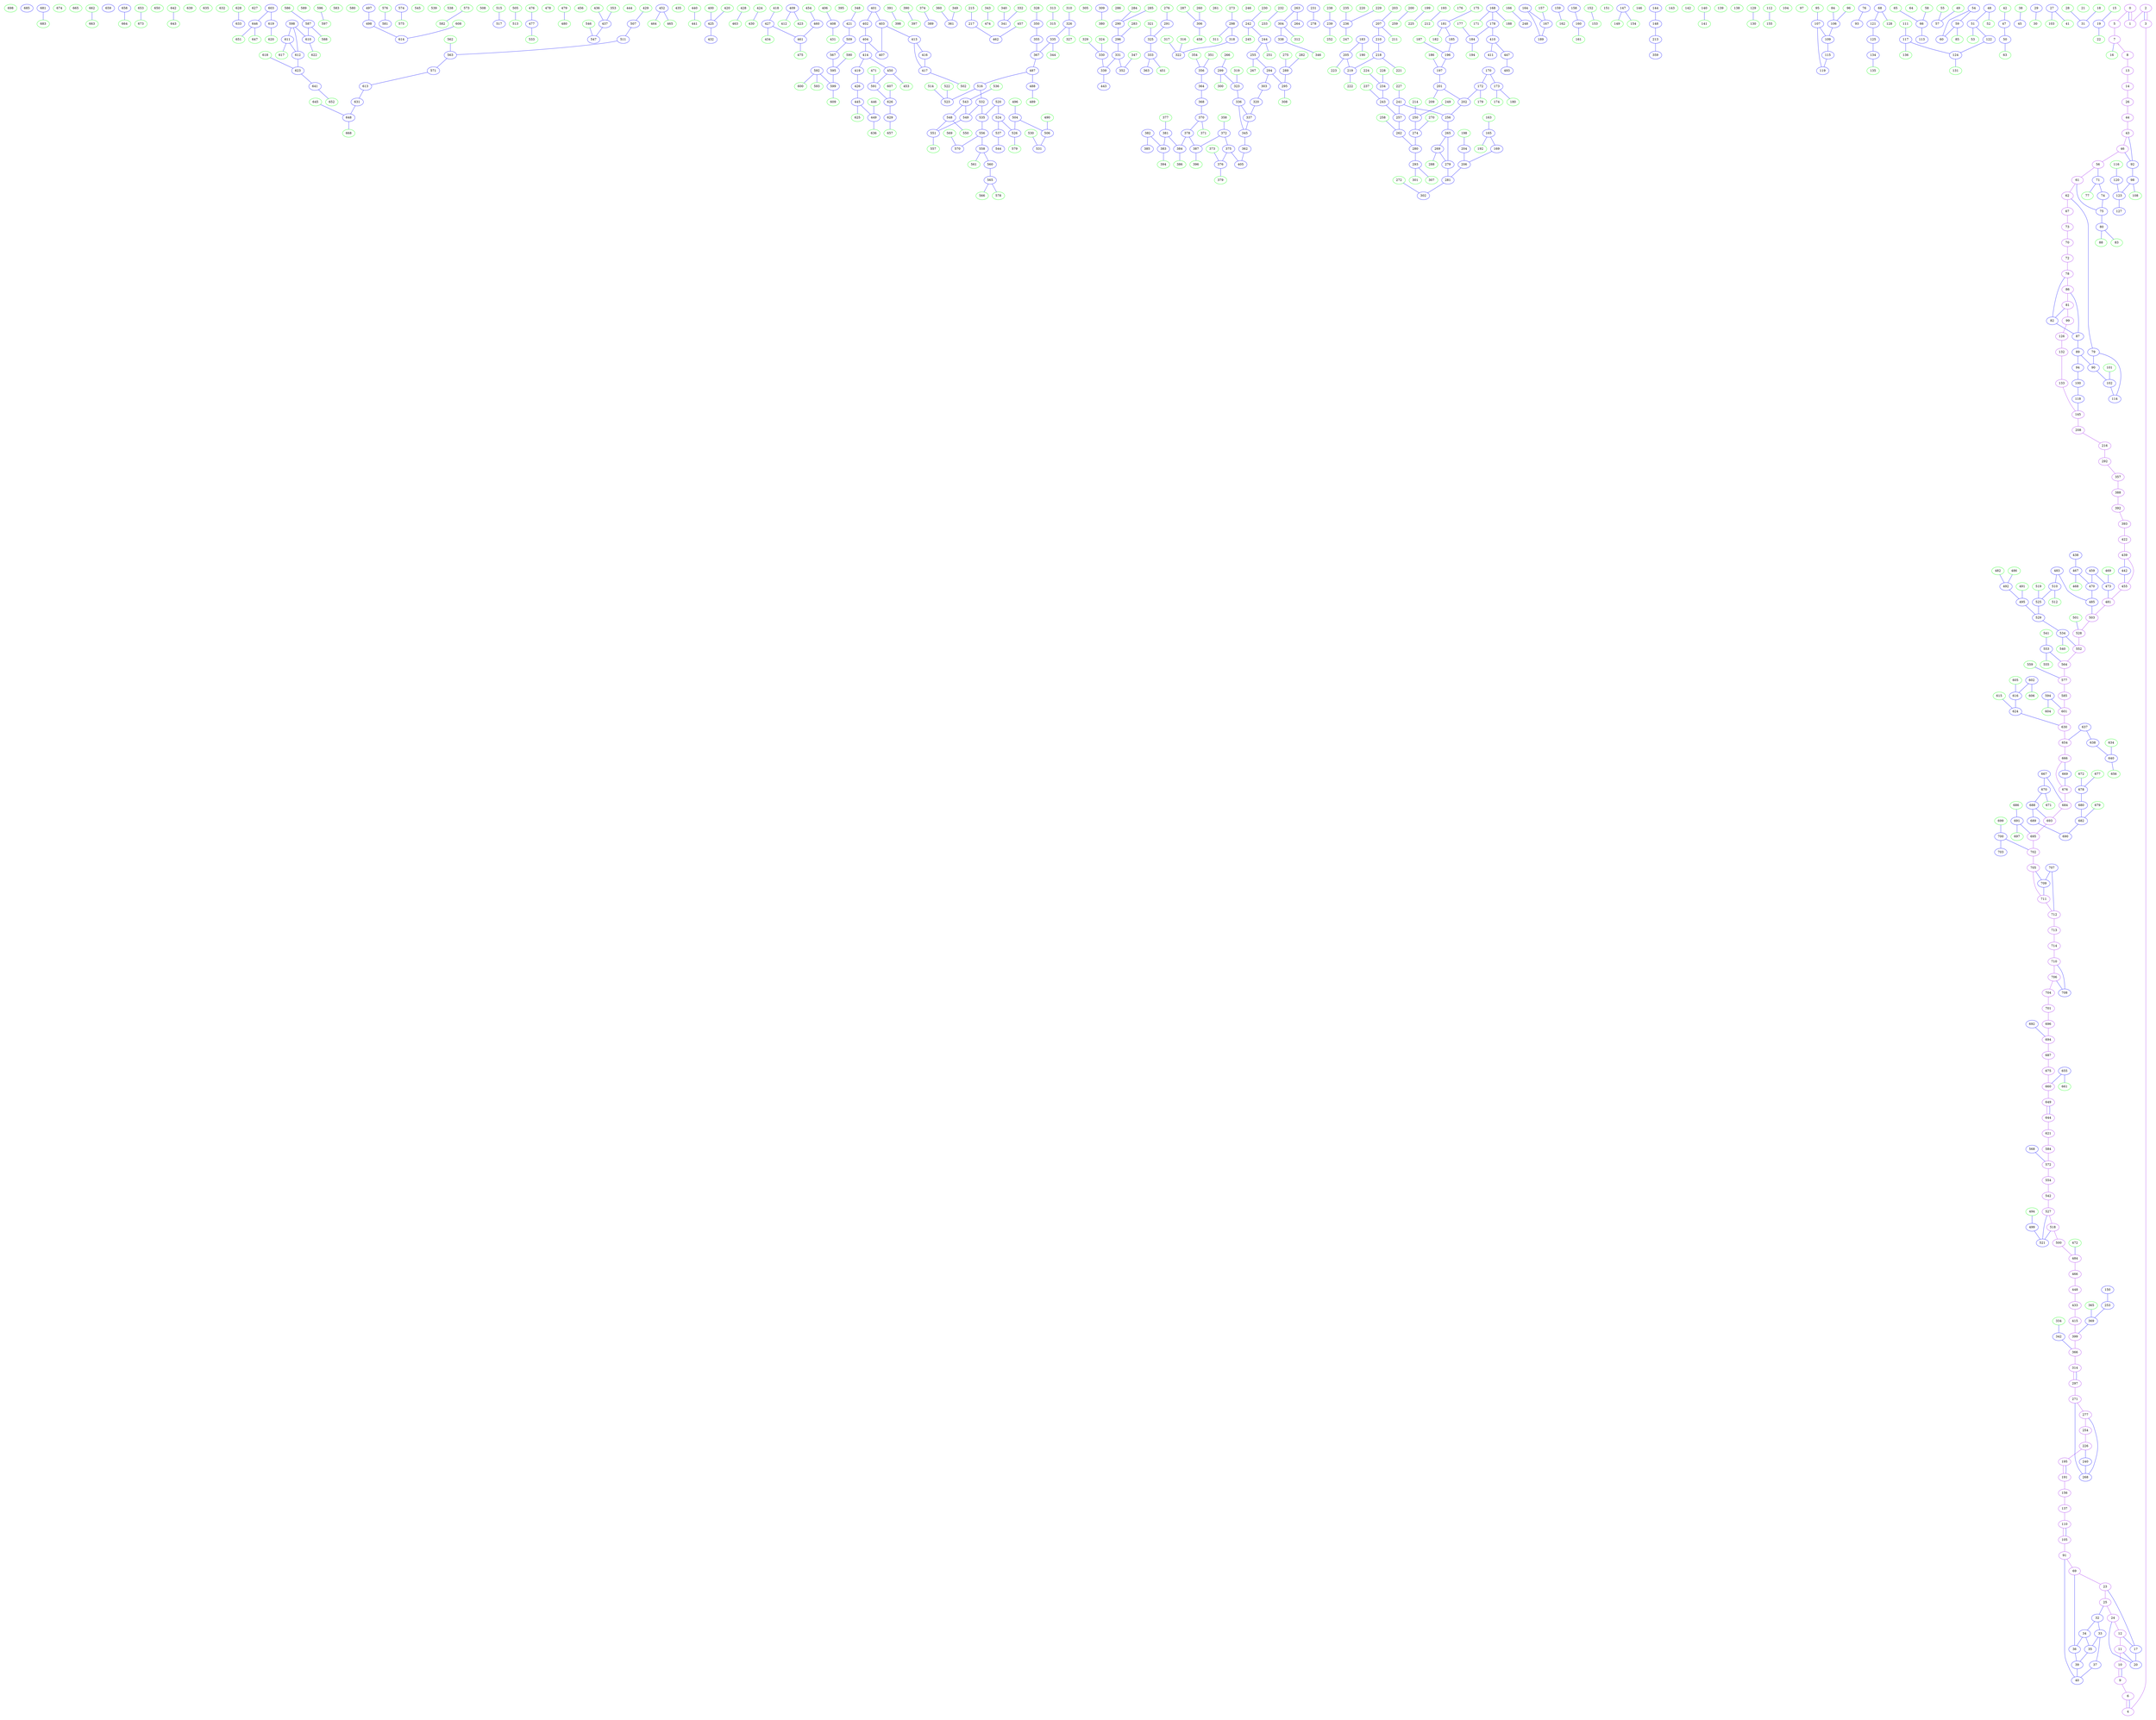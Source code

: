 digraph{
subgraph cluster_0 {
color = white
X80Y240I0 [label="0", pos="80,240!", color="purple"]
X80Y241I0 [label="1", pos="80,241!", color="purple"]
X80Y244I0 [label="2", pos="80,244!", color="purple"]
X80Y249I0 [label="3", pos="80,249!", color="purple"]
X84Y258I0 [label="4", pos="84,258!", color="purple"]
X85Y235I0 [label="5", pos="85,235!", color="purple"]
X86Y266I0 [label="6", pos="86,266!", color="purple"]
X89Y230I0 [label="7", pos="89,230!", color="purple"]
X94Y225I0 [label="8", pos="94,225!", color="purple"]
X94Y281I0 [label="9", pos="94,281!", color="purple"]
X94Y284I0 [label="10", pos="94,284!", color="purple"]
X94Y292I0 [label="11", pos="94,292!", color="purple"]
X94Y300I0 [label="12", pos="94,300!", color="purple"]
X95Y211I0 [label="13", pos="95,211!", color="purple"]
X98Y208I0 [label="14", pos="98,208!", color="purple"]
X99Y290I0 [label="15", pos="99,290!", color="green"]
X100Y276I0 [label="16", pos="100,276!", color="green"]
X102Y310I0 [label="17", pos="102,310!", color="blue"]
X103Y235I0 [label="18", pos="103,235!", color="green"]
X103Y296I0 [label="19", pos="103,296!", color="blue"]
X103Y309I0 [label="20", pos="103,309!", color="blue"]
X104Y291I0 [label="21", pos="104,291!", color="green"]
X104Y295I0 [label="22", pos="104,295!", color="green"]
X104Y320I0 [label="23", pos="104,320!", color="purple"]
X106Y311I0 [label="24", pos="106,311!", color="purple"]
X108Y313I0 [label="25", pos="108,313!", color="purple"]
X109Y181I0 [label="26", pos="109,181!", color="purple"]
X109Y229I0 [label="27", pos="109,229!", color="blue"]
X112Y283I0 [label="28", pos="112,283!", color="green"]
X112Y295I0 [label="29", pos="112,295!", color="blue"]
X112Y298I0 [label="30", pos="112,298!", color="green"]
X113Y281I0 [label="31", pos="113,281!", color="blue"]
X113Y328I0 [label="32", pos="113,328!", color="blue"]
X115Y327I0 [label="33", pos="115,327!", color="blue"]
X115Y329I0 [label="34", pos="115,329!", color="blue"]
X116Y328I0 [label="35", pos="116,328!", color="blue"]
X116Y331I0 [label="36", pos="116,331!", color="blue"]
X117Y322I0 [label="37", pos="117,322!", color="blue"]
X118Y314I0 [label="38", pos="118,314!", color="green"]
X118Y329I0 [label="39", pos="118,329!", color="blue"]
X120Y328I0 [label="40", pos="120,328!", color="blue"]
X122Y289I0 [label="41", pos="122,289!", color="green"]
X122Y305I0 [label="42", pos="122,305!", color="green"]
X124Y146I0 [label="43", pos="124,146!", color="purple"]
X124Y155I0 [label="44", pos="124,155!", color="purple"]
X124Y321I0 [label="45", pos="124,321!", color="blue"]
X125Y137I0 [label="46", pos="125,137!", color="purple"]
X125Y306I0 [label="47", pos="125,306!", color="blue"]
X126Y218I0 [label="48", pos="126,218!", color="blue"]
X126Y290I0 [label="49", pos="126,290!", color="green"]
X127Y308I0 [label="50", pos="127,308!", color="blue"]
X128Y212I0 [label="51", pos="128,212!", color="blue"]
X128Y218I0 [label="52", pos="128,218!", color="green"]
X130Y215I0 [label="53", pos="130,215!", color="green"]
X130Y285I0 [label="54", pos="130,285!", color="blue"]
X130Y304I0 [label="55", pos="130,304!", color="green"]
X131Y129I0 [label="56", pos="131,129!", color="purple"]
X131Y302I0 [label="57", pos="131,302!", color="blue"]
X132Y323I0 [label="58", pos="132,323!", color="green"]
X133Y293I0 [label="59", pos="133,293!", color="blue"]
X136Y292I0 [label="60", pos="136,292!", color="blue"]
X138Y120I0 [label="61", pos="138,120!", color="purple"]
X139Y113I0 [label="62", pos="139,113!", color="purple"]
X141Y328I0 [label="63", pos="141,328!", color="green"]
X142Y283I0 [label="64", pos="142,283!", color="green"]
X144Y332I0 [label="65", pos="144,332!", color="green"]
X144Y335I0 [label="66", pos="144,335!", color="blue"]
X145Y105I0 [label="67", pos="145,105!", color="purple"]
X145Y153I0 [label="68", pos="145,153!", color="blue"]
X146Y360I0 [label="69", pos="146,360!", color="purple"]
X147Y102I0 [label="70", pos="147,102!", color="purple"]
X147Y123I0 [label="71", pos="147,123!", color="blue"]
X148Y101I0 [label="72", pos="148,101!", color="purple"]
X148Y105I0 [label="73", pos="148,105!", color="purple"]
X148Y122I0 [label="74", pos="148,122!", color="blue"]
X149Y119I0 [label="75", pos="149,119!", color="blue"]
X149Y218I0 [label="76", pos="149,218!", color="blue"]
X150Y124I0 [label="77", pos="150,124!", color="green"]
X152Y102I0 [label="78", pos="152,102!", color="purple"]
X153Y107I0 [label="79", pos="153,107!", color="blue"]
X153Y115I0 [label="80", pos="153,115!", color="blue"]
X154Y94I0 [label="81", pos="154,94!", color="purple"]
X154Y98I0 [label="82", pos="154,98!", color="blue"]
X154Y117I0 [label="83", pos="154,117!", color="green"]
X154Y122I0 [label="84", pos="154,122!", color="green"]
X154Y322I0 [label="85", pos="154,322!", color="green"]
X156Y97I0 [label="86", pos="156,97!", color="purple"]
X156Y98I0 [label="87", pos="156,98!", color="blue"]
X156Y115I0 [label="88", pos="156,115!", color="green"]
X157Y99I0 [label="89", pos="157,99!", color="blue"]
X157Y103I0 [label="90", pos="157,103!", color="blue"]
X157Y362I0 [label="91", pos="157,362!", color="purple"]
X158Y130I0 [label="92", pos="158,130!", color="blue"]
X159Y203I0 [label="93", pos="159,203!", color="blue"]
X160Y95I0 [label="94", pos="160,95!", color="blue"]
X160Y114I0 [label="95", pos="160,114!", color="green"]
X160Y116I0 [label="96", pos="160,116!", color="green"]
X160Y336I0 [label="97", pos="160,336!", color="green"]
X161Y128I0 [label="98", pos="161,128!", color="blue"]
X162Y86I0 [label="99", pos="162,86!", color="purple"]
X162Y94I0 [label="100", pos="162,94!", color="blue"]
X162Y101I0 [label="101", pos="162,101!", color="green"]
X162Y102I0 [label="102", pos="162,102!", color="blue"]
X162Y164I0 [label="103", pos="162,164!", color="green"]
X162Y168I0 [label="104", pos="162,168!", color="green"]
X162Y366I0 [label="105", pos="162,366!", color="purple"]
X163Y117I0 [label="106", pos="163,117!", color="blue"]
X164Y114I0 [label="107", pos="164,114!", color="blue"]
X164Y130I0 [label="108", pos="164,130!", color="green"]
X165Y115I0 [label="109", pos="165,115!", color="blue"]
X165Y369I0 [label="110", pos="165,369!", color="purple"]
X166Y165I0 [label="111", pos="166,165!", color="green"]
X166Y255I0 [label="112", pos="166,255!", color="green"]
X166Y356I0 [label="113", pos="166,356!", color="blue"]
X167Y105I0 [label="114", pos="167,105!", color="blue"]
X167Y115I0 [label="115", pos="167,115!", color="blue"]
X167Y130I0 [label="116", pos="167,130!", color="green"]
X167Y163I0 [label="117", pos="167,163!", color="blue"]
X168Y94I0 [label="118", pos="168,94!", color="blue"]
X168Y112I0 [label="119", pos="168,112!", color="blue"]
X168Y130I0 [label="120", pos="168,130!", color="blue"]
X168Y149I0 [label="121", pos="168,149!", color="blue"]
X168Y169I0 [label="122", pos="168,169!", color="blue"]
X169Y126I0 [label="123", pos="169,126!", color="blue"]
X169Y167I0 [label="124", pos="169,167!", color="blue"]
X170Y152I0 [label="125", pos="170,152!", color="blue"]
X171Y83I0 [label="126", pos="171,83!", color="purple"]
X171Y126I0 [label="127", pos="171,126!", color="blue"]
X172Y140I0 [label="128", pos="172,140!", color="green"]
X172Y155I0 [label="129", pos="172,155!", color="green"]
X172Y156I0 [label="130", pos="172,156!", color="green"]
X172Y165I0 [label="131", pos="172,165!", color="green"]
X173Y83I0 [label="132", pos="173,83!", color="purple"]
X174Y83I0 [label="133", pos="174,83!", color="purple"]
X174Y152I0 [label="134", pos="174,152!", color="blue"]
X174Y153I0 [label="135", pos="174,153!", color="green"]
X174Y158I0 [label="136", pos="174,158!", color="green"]
X174Y371I0 [label="137", pos="174,371!", color="purple"]
X176Y139I0 [label="138", pos="176,139!", color="green"]
X179Y154I0 [label="139", pos="179,154!", color="green"]
X179Y157I0 [label="140", pos="179,157!", color="green"]
X180Y157I0 [label="141", pos="180,157!", color="green"]
X180Y174I0 [label="142", pos="180,174!", color="green"]
X182Y192I0 [label="143", pos="182,192!", color="green"]
X182Y264I0 [label="144", pos="182,264!", color="blue"]
X187Y82I0 [label="145", pos="187,82!", color="purple"]
X188Y154I0 [label="146", pos="188,154!", color="green"]
X189Y163I0 [label="147", pos="189,163!", color="blue"]
X189Y278I0 [label="148", pos="189,278!", color="blue"]
X190Y165I0 [label="149", pos="190,165!", color="green"]
X190Y354I0 [label="150", pos="190,354!", color="blue"]
X191Y237I0 [label="151", pos="191,237!", color="green"]
X192Y152I0 [label="152", pos="192,152!", color="green"]
X192Y153I0 [label="153", pos="192,153!", color="green"]
X192Y160I0 [label="154", pos="192,160!", color="green"]
X192Y198I0 [label="155", pos="192,198!", color="green"]
X192Y376I0 [label="156", pos="192,376!", color="purple"]
X194Y158I0 [label="157", pos="194,158!", color="green"]
X194Y172I0 [label="158", pos="194,172!", color="blue"]
X194Y188I0 [label="159", pos="194,188!", color="blue"]
X195Y166I0 [label="160", pos="195,166!", color="blue"]
X197Y162I0 [label="161", pos="197,162!", color="green"]
X198Y188I0 [label="162", pos="198,188!", color="green"]
X202Y160I0 [label="163", pos="202,160!", color="green"]
X204Y145I0 [label="164", pos="204,145!", color="blue"]
X204Y156I0 [label="165", pos="204,156!", color="blue"]
X206Y108I0 [label="166", pos="206,108!", color="green"]
X206Y147I0 [label="167", pos="206,147!", color="blue"]
X206Y238I0 [label="168", pos="206,238!", color="blue"]
X207Y159I0 [label="169", pos="207,159!", color="blue"]
X207Y181I0 [label="170", pos="207,181!", color="blue"]
X207Y238I0 [label="171", pos="207,238!", color="green"]
X208Y176I0 [label="172", pos="208,176!", color="blue"]
X208Y182I0 [label="173", pos="208,182!", color="blue"]
X208Y183I0 [label="174", pos="208,183!", color="green"]
X208Y192I0 [label="175", pos="208,192!", color="green"]
X208Y206I0 [label="176", pos="208,206!", color="green"]
X208Y246I0 [label="177", pos="208,246!", color="green"]
X208Y253I0 [label="178", pos="208,253!", color="blue"]
X209Y176I0 [label="179", pos="209,176!", color="green"]
X209Y182I0 [label="180", pos="209,182!", color="green"]
X210Y192I0 [label="181", pos="210,192!", color="blue"]
X211Y187I0 [label="182", pos="211,187!", color="green"]
X211Y214I0 [label="183", pos="211,214!", color="blue"]
X211Y246I0 [label="184", pos="211,246!", color="blue"]
X212Y195I0 [label="185", pos="212,195!", color="blue"]
X214Y178I0 [label="186", pos="214,178!", color="green"]
X214Y180I0 [label="187", pos="214,180!", color="green"]
X214Y218I0 [label="188", pos="214,218!", color="green"]
X215Y144I0 [label="189", pos="215,144!", color="blue"]
X215Y201I0 [label="190", pos="215,201!", color="green"]
X215Y391I0 [label="191", pos="215,391!", color="purple"]
X216Y150I0 [label="192", pos="216,150!", color="green"]
X216Y230I0 [label="193", pos="216,230!", color="green"]
X216Y234I0 [label="194", pos="216,234!", color="green"]
X216Y392I0 [label="195", pos="216,392!", color="purple"]
X217Y180I0 [label="196", pos="217,180!", color="blue"]
X218Y178I0 [label="197", pos="218,178!", color="blue"]
X220Y148I0 [label="198", pos="220,148!", color="green"]
X220Y218I0 [label="199", pos="220,218!", color="green"]
X220Y326I0 [label="200", pos="220,326!", color="green"]
X221Y171I0 [label="201", pos="221,171!", color="blue"]
X222Y160I0 [label="202", pos="222,160!", color="blue"]
X222Y195I0 [label="203", pos="222,195!", color="green"]
X223Y149I0 [label="204", pos="223,149!", color="blue"]
X223Y206I0 [label="205", pos="223,206!", color="blue"]
X224Y150I0 [label="206", pos="224,150!", color="blue"]
X224Y189I0 [label="207", pos="224,189!", color="blue"]
X226Y78I0 [label="208", pos="226,78!", color="purple"]
X226Y170I0 [label="209", pos="226,170!", color="green"]
X226Y186I0 [label="210", pos="226,186!", color="blue"]
X226Y191I0 [label="211", pos="226,191!", color="green"]
X227Y218I0 [label="212", pos="227,218!", color="green"]
X227Y307I0 [label="213", pos="227,307!", color="blue"]
X230Y216I0 [label="214", pos="230,216!", color="green"]
X230Y221I0 [label="215", pos="230,221!", color="green"]
X231Y77I0 [label="216", pos="231,77!", color="purple"]
X231Y222I0 [label="217", pos="231,222!", color="blue"]
X232Y181I0 [label="218", pos="232,181!", color="blue"]
X232Y195I0 [label="219", pos="232,195!", color="blue"]
X234Y160I0 [label="220", pos="234,160!", color="green"]
X234Y174I0 [label="221", pos="234,174!", color="green"]
X234Y197I0 [label="222", pos="234,197!", color="green"]
X234Y200I0 [label="223", pos="234,200!", color="green"]
X237Y176I0 [label="224", pos="237,176!", color="green"]
X237Y204I0 [label="225", pos="237,204!", color="green"]
X237Y402I0 [label="226", pos="237,402!", color="purple"]
X238Y162I0 [label="227", pos="238,162!", color="green"]
X238Y185I0 [label="228", pos="238,185!", color="green"]
X238Y201I0 [label="229", pos="238,201!", color="green"]
X238Y230I0 [label="230", pos="238,230!", color="green"]
X239Y129I0 [label="231", pos="239,129!", color="blue"]
X239Y174I0 [label="232", pos="239,174!", color="green"]
X239Y175I0 [label="233", pos="239,175!", color="green"]
X239Y183I0 [label="234", pos="239,183!", color="blue"]
X239Y195I0 [label="235", pos="239,195!", color="green"]
X239Y199I0 [label="236", pos="239,199!", color="blue"]
X240Y192I0 [label="237", pos="240,192!", color="green"]
X240Y232I0 [label="238", pos="240,232!", color="green"]
X240Y235I0 [label="239", pos="240,235!", color="blue"]
X240Y403I0 [label="240", pos="240,403!", color="blue"]
X241Y162I0 [label="241", pos="241,162!", color="blue"]
X241Y225I0 [label="242", pos="241,225!", color="blue"]
X242Y186I0 [label="243", pos="242,186!", color="blue"]
X242Y223I0 [label="244", pos="242,223!", color="blue"]
X242Y227I0 [label="245", pos="242,227!", color="green"]
X242Y344I0 [label="246", pos="242,344!", color="green"]
X243Y206I0 [label="247", pos="243,206!", color="green"]
X244Y101I0 [label="248", pos="244,101!", color="blue"]
X244Y209I0 [label="249", pos="244,209!", color="green"]
X244Y210I0 [label="250", pos="244,210!", color="blue"]
X244Y224I0 [label="251", pos="244,224!", color="green"]
X244Y233I0 [label="252", pos="244,233!", color="green"]
X244Y389I0 [label="253", pos="244,389!", color="blue"]
X244Y398I0 [label="254", pos="244,398!", color="purple"]
X245Y218I0 [label="255", pos="245,218!", color="blue"]
X246Y156I0 [label="256", pos="246,156!", color="blue"]
X246Y187I0 [label="257", pos="246,187!", color="blue"]
X246Y197I0 [label="258", pos="246,197!", color="green"]
X246Y338I0 [label="259", pos="246,338!", color="green"]
X246Y344I0 [label="260", pos="246,344!", color="green"]
X246Y352I0 [label="261", pos="246,352!", color="green"]
X247Y195I0 [label="262", pos="247,195!", color="blue"]
X247Y237I0 [label="263", pos="247,237!", color="blue"]
X247Y241I0 [label="264", pos="247,241!", color="blue"]
X248Y155I0 [label="265", pos="248,155!", color="blue"]
X248Y168I0 [label="266", pos="248,168!", color="green"]
X248Y220I0 [label="267", pos="248,220!", color="green"]
X248Y410I0 [label="268", pos="248,410!", color="blue"]
X249Y155I0 [label="269", pos="249,155!", color="blue"]
X249Y202I0 [label="270", pos="249,202!", color="green"]
X249Y419I0 [label="271", pos="249,419!", color="purple"]
X250Y142I0 [label="272", pos="250,142!", color="green"]
X250Y166I0 [label="273", pos="250,166!", color="green"]
X250Y202I0 [label="274", pos="250,202!", color="blue"]
X250Y221I0 [label="275", pos="250,221!", color="green"]
X250Y340I0 [label="276", pos="250,340!", color="green"]
X250Y410I0 [label="277", pos="250,410!", color="purple"]
X251Y129I0 [label="278", pos="251,129!", color="blue"]
X251Y152I0 [label="279", pos="251,152!", color="blue"]
X251Y199I0 [label="280", pos="251,199!", color="blue"]
X252Y149I0 [label="281", pos="252,149!", color="blue"]
X252Y216I0 [label="282", pos="252,216!", color="green"]
X252Y234I0 [label="283", pos="252,234!", color="green"]
X252Y238I0 [label="284", pos="252,238!", color="green"]
X252Y246I0 [label="285", pos="252,246!", color="green"]
X253Y250I0 [label="286", pos="253,250!", color="green"]
X253Y353I0 [label="287", pos="253,353!", color="green"]
X254Y156I0 [label="288", pos="254,156!", color="green"]
X254Y215I0 [label="289", pos="254,215!", color="blue"]
X254Y238I0 [label="290", pos="254,238!", color="blue"]
X254Y339I0 [label="291", pos="254,339!", color="blue"]
X255Y68I0 [label="292", pos="255,68!", color="purple"]
X255Y203I0 [label="293", pos="255,203!", color="blue"]
X255Y211I0 [label="294", pos="255,211!", color="blue"]
X255Y214I0 [label="295", pos="255,214!", color="blue"]
X255Y235I0 [label="296", pos="255,235!", color="blue"]
X255Y412I0 [label="297", pos="255,412!", color="purple"]
X256Y161I0 [label="298", pos="256,161!", color="blue"]
X256Y189I0 [label="299", pos="256,189!", color="blue"]
X256Y197I0 [label="300", pos="256,197!", color="green"]
X256Y200I0 [label="301", pos="256,200!", color="green"]
X257Y143I0 [label="302", pos="257,143!", color="blue"]
X257Y209I0 [label="303", pos="257,209!", color="blue"]
X257Y223I0 [label="304", pos="257,223!", color="blue"]
X257Y250I0 [label="305", pos="257,250!", color="green"]
X257Y353I0 [label="306", pos="257,353!", color="blue"]
X258Y203I0 [label="307", pos="258,203!", color="green"]
X258Y214I0 [label="308", pos="258,214!", color="green"]
X258Y379I0 [label="309", pos="258,379!", color="blue"]
X260Y155I0 [label="310", pos="260,155!", color="green"]
X260Y159I0 [label="311", pos="260,159!", color="green"]
X260Y224I0 [label="312", pos="260,224!", color="green"]
X260Y239I0 [label="313", pos="260,239!", color="green"]
X260Y416I0 [label="314", pos="260,416!", color="purple"]
X261Y236I0 [label="315", pos="261,236!", color="green"]
X262Y162I0 [label="316", pos="262,162!", color="green"]
X262Y174I0 [label="317", pos="262,174!", color="green"]
X262Y178I0 [label="318", pos="262,178!", color="blue"]
X262Y203I0 [label="319", pos="262,203!", color="green"]
X262Y209I0 [label="320", pos="262,209!", color="blue"]
X262Y345I0 [label="321", pos="262,345!", color="green"]
X263Y177I0 [label="322", pos="263,177!", color="blue"]
X263Y201I0 [label="323", pos="263,201!", color="blue"]
X263Y224I0 [label="324", pos="263,224!", color="green"]
X263Y343I0 [label="325", pos="263,343!", color="blue"]
X264Y152I0 [label="326", pos="264,152!", color="blue"]
X264Y154I0 [label="327", pos="264,154!", color="green"]
X264Y159I0 [label="328", pos="264,159!", color="green"]
X264Y223I0 [label="329", pos="264,223!", color="green"]
X264Y224I0 [label="330", pos="264,224!", color="blue"]
X264Y228I0 [label="331", pos="264,228!", color="blue"]
X264Y253I0 [label="332", pos="264,253!", color="green"]
X264Y343I0 [label="333", pos="264,343!", color="blue"]
X264Y413I0 [label="334", pos="264,413!", color="green"]
X265Y151I0 [label="335", pos="265,151!", color="blue"]
X265Y204I0 [label="336", pos="265,204!", color="blue"]
X265Y207I0 [label="337", pos="265,207!", color="blue"]
X265Y217I0 [label="338", pos="265,217!", color="blue"]
X265Y225I0 [label="339", pos="265,225!", color="blue"]
X265Y247I0 [label="340", pos="265,247!", color="green"]
X265Y249I0 [label="341", pos="265,249!", color="blue"]
X265Y411I0 [label="342", pos="265,411!", color="blue"]
X266Y142I0 [label="343", pos="266,142!", color="green"]
X266Y153I0 [label="344", pos="266,153!", color="green"]
X266Y206I0 [label="345", pos="266,206!", color="blue"]
X266Y219I0 [label="346", pos="266,219!", color="green"]
X266Y231I0 [label="347", pos="266,231!", color="green"]
X266Y256I0 [label="348", pos="266,256!", color="green"]
X266Y352I0 [label="349", pos="266,352!", color="green"]
X267Y156I0 [label="350", pos="267,156!", color="blue"]
X267Y166I0 [label="351", pos="267,166!", color="green"]
X267Y229I0 [label="352", pos="267,229!", color="blue"]
X267Y243I0 [label="353", pos="267,243!", color="green"]
X268Y159I0 [label="354", pos="268,159!", color="green"]
X269Y156I0 [label="355", pos="269,156!", color="blue"]
X269Y165I0 [label="356", pos="269,165!", color="blue"]
X270Y68I0 [label="357", pos="270,68!", color="purple"]
X270Y170I0 [label="358", pos="270,170!", color="green"]
X270Y330I0 [label="359", pos="270,330!", color="blue"]
X270Y351I0 [label="360", pos="270,351!", color="green"]
X270Y352I0 [label="361", pos="270,352!", color="blue"]
X271Y206I0 [label="362", pos="271,206!", color="blue"]
X271Y339I0 [label="363", pos="271,339!", color="blue"]
X272Y167I0 [label="364", pos="272,167!", color="blue"]
X272Y409I0 [label="365", pos="272,409!", color="green"]
X272Y416I0 [label="366", pos="272,416!", color="purple"]
X273Y145I0 [label="367", pos="273,145!", color="blue"]
X273Y169I0 [label="368", pos="273,169!", color="blue"]
X273Y407I0 [label="369", pos="273,407!", color="blue"]
X274Y170I0 [label="370", pos="274,170!", color="blue"]
X275Y170I0 [label="371", pos="275,170!", color="green"]
X276Y192I0 [label="372", pos="276,192!", color="blue"]
X276Y203I0 [label="373", pos="276,203!", color="green"]
X276Y252I0 [label="374", pos="276,252!", color="green"]
X277Y196I0 [label="375", pos="277,196!", color="blue"]
X277Y201I0 [label="376", pos="277,201!", color="blue"]
X278Y169I0 [label="377", pos="278,169!", color="green"]
X278Y177I0 [label="378", pos="278,177!", color="blue"]
X278Y204I0 [label="379", pos="278,204!", color="green"]
X278Y395I0 [label="380", pos="278,395!", color="green"]
X279Y167I0 [label="381", pos="279,167!", color="blue"]
X280Y150I0 [label="382", pos="280,150!", color="blue"]
X280Y152I0 [label="383", pos="280,152!", color="blue"]
X280Y174I0 [label="384", pos="280,174!", color="blue"]
X281Y148I0 [label="385", pos="281,148!", color="blue"]
X281Y174I0 [label="386", pos="281,174!", color="green"]
X281Y184I0 [label="387", pos="281,184!", color="blue"]
X282Y68I0 [label="388", pos="282,68!", color="purple"]
X282Y254I0 [label="389", pos="282,254!", color="blue"]
X283Y187I0 [label="390", pos="283,187!", color="green"]
X283Y193I0 [label="391", pos="283,193!", color="green"]
X284Y68I0 [label="392", pos="284,68!", color="purple"]
X284Y69I0 [label="393", pos="284,69!", color="purple"]
X284Y156I0 [label="394", pos="284,156!", color="green"]
X284Y162I0 [label="395", pos="284,162!", color="green"]
X284Y184I0 [label="396", pos="284,184!", color="green"]
X284Y187I0 [label="397", pos="284,187!", color="green"]
X284Y193I0 [label="398", pos="284,193!", color="green"]
X284Y416I0 [label="399", pos="284,416!", color="purple"]
X286Y194I0 [label="400", pos="286,194!", color="green"]
X288Y158I0 [label="401", pos="288,158!", color="blue"]
X289Y160I0 [label="402", pos="289,160!", color="blue"]
X290Y157I0 [label="403", pos="290,157!", color="blue"]
X290Y161I0 [label="404", pos="290,161!", color="blue"]
X290Y204I0 [label="405", pos="290,204!", color="blue"]
X291Y190I0 [label="406", pos="291,190!", color="green"]
X292Y159I0 [label="407", pos="292,159!", color="blue"]
X292Y189I0 [label="408", pos="292,189!", color="blue"]
X293Y85I0 [label="409", pos="293,85!", color="blue"]
X293Y323I0 [label="410", pos="293,323!", color="blue"]
X293Y327I0 [label="411", pos="293,327!", color="blue"]
X294Y87I0 [label="412", pos="294,87!", color="green"]
X294Y154I0 [label="413", pos="294,154!", color="blue"]
X295Y168I0 [label="414", pos="295,168!", color="blue"]
X295Y416I0 [label="415", pos="295,416!", color="purple"]
X296Y150I0 [label="416", pos="296,150!", color="blue"]
X296Y153I0 [label="417", pos="296,153!", color="blue"]
X296Y185I0 [label="418", pos="296,185!", color="green"]
X297Y169I0 [label="419", pos="297,169!", color="blue"]
X298Y202I0 [label="420", pos="298,202!", color="green"]
X299Y273I0 [label="421", pos="299,273!", color="blue"]
X300Y65I0 [label="422", pos="300,65!", color="purple"]
X300Y82I0 [label="423", pos="300,82!", color="green"]
X300Y166I0 [label="424", pos="300,166!", color="green"]
X301Y201I0 [label="425", pos="301,201!", color="blue"]
X303Y169I0 [label="426", pos="303,169!", color="blue"]
X303Y183I0 [label="427", pos="303,183!", color="blue"]
X304Y80I0 [label="428", pos="304,80!", color="green"]
X304Y162I0 [label="429", pos="304,162!", color="green"]
X304Y165I0 [label="430", pos="304,165!", color="green"]
X304Y192I0 [label="431", pos="304,192!", color="green"]
X304Y200I0 [label="432", pos="304,200!", color="blue"]
X305Y416I0 [label="433", pos="305,416!", color="purple"]
X306Y182I0 [label="434", pos="306,182!", color="green"]
X308Y115I0 [label="435", pos="308,115!", color="green"]
X309Y240I0 [label="436", pos="309,240!", color="green"]
X309Y241I0 [label="437", pos="309,241!", color="blue"]
X310Y94I0 [label="438", pos="310,94!", color="blue"]
X311Y65I0 [label="439", pos="311,65!", color="purple"]
X312Y183I0 [label="440", pos="312,183!", color="green"]
X312Y184I0 [label="441", pos="312,184!", color="green"]
X313Y68I0 [label="442", pos="313,68!", color="blue"]
X313Y221I0 [label="443", pos="313,221!", color="blue"]
X314Y113I0 [label="444", pos="314,113!", color="green"]
X314Y169I0 [label="445", pos="314,169!", color="blue"]
X314Y173I0 [label="446", pos="314,173!", color="green"]
X314Y328I0 [label="447", pos="314,328!", color="blue"]
X314Y416I0 [label="448", pos="314,416!", color="purple"]
X315Y171I0 [label="449", pos="315,171!", color="blue"]
X315Y179I0 [label="450", pos="315,179!", color="blue"]
X316Y375I0 [label="451", pos="316,375!", color="green"]
X318Y101I0 [label="452", pos="318,101!", color="blue"]
X318Y178I0 [label="453", pos="318,178!", color="green"]
X318Y187I0 [label="454", pos="318,187!", color="green"]
X320Y66I0 [label="455", pos="320,66!", color="purple"]
X320Y240I0 [label="456", pos="320,240!", color="green"]
X322Y327I0 [label="457", pos="322,327!", color="green"]
X322Y402I0 [label="458", pos="322,402!", color="green"]
X323Y78I0 [label="459", pos="323,78!", color="blue"]
X323Y189I0 [label="460", pos="323,189!", color="blue"]
X323Y191I0 [label="461", pos="323,191!", color="blue"]
X323Y325I0 [label="462", pos="323,325!", color="blue"]
X324Y70I0 [label="463", pos="324,70!", color="green"]
X324Y92I0 [label="464", pos="324,92!", color="green"]
X324Y99I0 [label="465", pos="324,99!", color="green"]
X324Y416I0 [label="466", pos="324,416!", color="purple"]
X325Y85I0 [label="467", pos="325,85!", color="blue"]
X326Y87I0 [label="468", pos="326,87!", color="green"]
X327Y70I0 [label="469", pos="327,70!", color="green"]
X327Y81I0 [label="470", pos="327,81!", color="blue"]
X327Y177I0 [label="471", pos="327,177!", color="green"]
X327Y403I0 [label="472", pos="327,403!", color="green"]
X328Y70I0 [label="473", pos="328,70!", color="blue"]
X328Y122I0 [label="474", pos="328,122!", color="green"]
X328Y192I0 [label="475", pos="328,192!", color="green"]
X328Y357I0 [label="476", pos="328,357!", color="green"]
X329Y355I0 [label="477", pos="329,355!", color="blue"]
X330Y112I0 [label="478", pos="330,112!", color="green"]
X330Y192I0 [label="479", pos="330,192!", color="green"]
X330Y193I0 [label="480", pos="330,193!", color="green"]
X332Y67I0 [label="481", pos="332,67!", color="purple"]
X332Y120I0 [label="482", pos="332,120!", color="green"]
X333Y89I0 [label="483", pos="333,89!", color="blue"]
X333Y416I0 [label="484", pos="333,416!", color="purple"]
X334Y76I0 [label="485", pos="334,76!", color="blue"]
X334Y113I0 [label="486", pos="334,113!", color="green"]
X335Y128I0 [label="487", pos="335,128!", color="blue"]
X336Y132I0 [label="488", pos="336,132!", color="blue"]
X337Y132I0 [label="489", pos="337,132!", color="green"]
X338Y150I0 [label="490", pos="338,150!", color="green"]
X339Y100I0 [label="491", pos="339,100!", color="green"]
X340Y108I0 [label="492", pos="340,108!", color="blue"]
X340Y353I0 [label="493", pos="340,353!", color="blue"]
X340Y401I0 [label="494", pos="340,401!", color="green"]
X341Y99I0 [label="495", pos="341,99!", color="blue"]
X341Y146I0 [label="496", pos="341,146!", color="green"]
X341Y211I0 [label="497", pos="341,211!", color="blue"]
X341Y215I0 [label="498", pos="341,215!", color="blue"]
X341Y399I0 [label="499", pos="341,399!", color="blue"]
X341Y417I0 [label="500", pos="341,417!", color="purple"]
X342Y76I0 [label="501", pos="342,76!", color="green"]
X342Y142I0 [label="502", pos="342,142!", color="green"]
X343Y67I0 [label="503", pos="343,67!", color="purple"]
X343Y146I0 [label="504", pos="343,146!", color="blue"]
X344Y131I0 [label="505", pos="344,131!", color="green"]
X344Y148I0 [label="506", pos="344,148!", color="blue"]
X344Y156I0 [label="507", pos="344,156!", color="blue"]
X344Y194I0 [label="508", pos="344,194!", color="green"]
X344Y291I0 [label="509", pos="344,291!", color="blue"]
X345Y79I0 [label="510", pos="345,79!", color="blue"]
X345Y156I0 [label="511", pos="345,156!", color="blue"]
X346Y81I0 [label="512", pos="346,81!", color="green"]
X346Y130I0 [label="513", pos="346,130!", color="green"]
X348Y96I0 [label="514", pos="348,96!", color="green"]
X348Y399I0 [label="515", pos="348,399!", color="green"]
X349Y114I0 [label="516", pos="349,114!", color="blue"]
X349Y397I0 [label="517", pos="349,397!", color="blue"]
X349Y424I0 [label="518", pos="349,424!", color="purple"]
X350Y78I0 [label="519", pos="350,78!", color="green"]
X350Y134I0 [label="520", pos="350,134!", color="blue"]
X350Y421I0 [label="521", pos="350,421!", color="blue"]
X351Y94I0 [label="522", pos="351,94!", color="green"]
X351Y95I0 [label="523", pos="351,95!", color="blue"]
X351Y135I0 [label="524", pos="351,135!", color="blue"]
X352Y77I0 [label="525", pos="352,77!", color="blue"]
X352Y136I0 [label="526", pos="352,136!", color="blue"]
X352Y423I0 [label="527", pos="352,423!", color="purple"]
X353Y67I0 [label="528", pos="353,67!", color="purple"]
X353Y76I0 [label="529", pos="353,76!", color="blue"]
X353Y146I0 [label="530", pos="353,146!", color="green"]
X353Y147I0 [label="531", pos="353,147!", color="blue"]
X354Y113I0 [label="532", pos="354,113!", color="blue"]
X354Y394I0 [label="533", pos="354,394!", color="green"]
X355Y74I0 [label="534", pos="355,74!", color="blue"]
X355Y123I0 [label="535", pos="355,123!", color="blue"]
X356Y100I0 [label="536", pos="356,100!", color="green"]
X356Y131I0 [label="537", pos="356,131!", color="blue"]
X356Y329I0 [label="538", pos="356,329!", color="green"]
X356Y349I0 [label="539", pos="356,349!", color="green"]
X358Y74I0 [label="540", pos="358,74!", color="green"]
X358Y94I0 [label="541", pos="358,94!", color="green"]
X359Y433I0 [label="542", pos="359,433!", color="purple"]
X360Y100I0 [label="543", pos="360,100!", color="blue"]
X360Y130I0 [label="544", pos="360,130!", color="blue"]
X360Y142I0 [label="545", pos="360,142!", color="green"]
X360Y271I0 [label="546", pos="360,271!", color="green"]
X360Y272I0 [label="547", pos="360,272!", color="blue"]
X361Y99I0 [label="548", pos="361,99!", color="blue"]
X361Y101I0 [label="549", pos="361,101!", color="blue"]
X362Y94I0 [label="550", pos="362,94!", color="green"]
X362Y100I0 [label="551", pos="362,100!", color="blue"]
X363Y67I0 [label="552", pos="363,67!", color="purple"]
X363Y82I0 [label="553", pos="363,82!", color="blue"]
X365Y433I0 [label="554", pos="365,433!", color="purple"]
X366Y82I0 [label="555", pos="366,82!", color="green"]
X367Y117I0 [label="556", pos="367,117!", color="blue"]
X368Y86I0 [label="557", pos="368,86!", color="green"]
X369Y107I0 [label="558", pos="369,107!", color="blue"]
X370Y82I0 [label="559", pos="370,82!", color="green"]
X370Y105I0 [label="560", pos="370,105!", color="blue"]
X370Y109I0 [label="561", pos="370,109!", color="green"]
X370Y148I0 [label="562", pos="370,148!", color="green"]
X370Y151I0 [label="563", pos="370,151!", color="blue"]
X372Y67I0 [label="564", pos="372,67!", color="purple"]
X372Y105I0 [label="565", pos="372,105!", color="blue"]
X372Y108I0 [label="566", pos="372,108!", color="green"]
X373Y330I0 [label="567", pos="373,330!", color="blue"]
X373Y410I0 [label="568", pos="373,410!", color="blue"]
X374Y110I0 [label="569", pos="374,110!", color="green"]
X374Y113I0 [label="570", pos="374,113!", color="blue"]
X374Y152I0 [label="571", pos="374,152!", color="blue"]
X374Y434I0 [label="572", pos="374,434!", color="purple"]
X378Y94I0 [label="573", pos="378,94!", color="green"]
X378Y208I0 [label="574", pos="378,208!", color="blue"]
X378Y209I0 [label="575", pos="378,209!", color="green"]
X380Y416I0 [label="576", pos="380,416!", color="green"]
X381Y68I0 [label="577", pos="381,68!", color="purple"]
X382Y96I0 [label="578", pos="382,96!", color="green"]
X382Y122I0 [label="579", pos="382,122!", color="green"]
X382Y143I0 [label="580", pos="382,143!", color="green"]
X382Y416I0 [label="581", pos="382,416!", color="blue"]
X383Y86I0 [label="582", pos="383,86!", color="green"]
X384Y126I0 [label="583", pos="384,126!", color="green"]
X385Y443I0 [label="584", pos="385,443!", color="purple"]
X386Y73I0 [label="585", pos="386,73!", color="purple"]
X387Y122I0 [label="586", pos="387,122!", color="green"]
X388Y122I0 [label="587", pos="388,122!", color="blue"]
X388Y123I0 [label="588", pos="388,123!", color="green"]
X388Y276I0 [label="589", pos="388,276!", color="green"]
X388Y404I0 [label="590", pos="388,404!", color="green"]
X389Y191I0 [label="591", pos="389,191!", color="blue"]
X390Y428I0 [label="592", pos="390,428!", color="blue"]
X390Y435I0 [label="593", pos="390,435!", color="green"]
X391Y88I0 [label="594", pos="391,88!", color="blue"]
X391Y404I0 [label="595", pos="391,404!", color="blue"]
X392Y96I0 [label="596", pos="392,96!", color="green"]
X392Y97I0 [label="597", pos="392,97!", color="green"]
X392Y132I0 [label="598", pos="392,132!", color="blue"]
X392Y409I0 [label="599", pos="392,409!", color="blue"]
X392Y428I0 [label="600", pos="392,428!", color="green"]
X393Y77I0 [label="601", pos="393,77!", color="purple"]
X393Y105I0 [label="602", pos="393,105!", color="blue"]
X393Y311I0 [label="603", pos="393,311!", color="blue"]
X394Y88I0 [label="604", pos="394,88!", color="green"]
X394Y94I0 [label="605", pos="394,94!", color="green"]
X394Y107I0 [label="606", pos="394,107!", color="green"]
X394Y188I0 [label="607", pos="394,188!", color="green"]
X394Y249I0 [label="608", pos="394,249!", color="green"]
X394Y413I0 [label="609", pos="394,413!", color="green"]
X395Y113I0 [label="610", pos="395,113!", color="blue"]
X395Y134I0 [label="611", pos="395,134!", color="blue"]
X395Y143I0 [label="612", pos="395,143!", color="blue"]
X395Y161I0 [label="613", pos="395,161!", color="blue"]
X395Y247I0 [label="614", pos="395,247!", color="blue"]
X396Y86I0 [label="615", pos="396,86!", color="green"]
X396Y94I0 [label="616", pos="396,94!", color="blue"]
X396Y130I0 [label="617", pos="396,130!", color="green"]
X396Y149I0 [label="618", pos="396,149!", color="green"]
X396Y310I0 [label="619", pos="396,310!", color="blue"]
X396Y311I0 [label="620", pos="396,311!", color="green"]
X396Y436I0 [label="621", pos="396,436!", color="purple"]
X397Y109I0 [label="622", pos="397,109!", color="green"]
X397Y147I0 [label="623", pos="397,147!", color="blue"]
X398Y86I0 [label="624", pos="398,86!", color="blue"]
X398Y176I0 [label="625", pos="398,176!", color="green"]
X398Y195I0 [label="626", pos="398,195!", color="blue"]
X398Y230I0 [label="627", pos="398,230!", color="green"]
X398Y404I0 [label="628", pos="398,404!", color="green"]
X399Y203I0 [label="629", pos="399,203!", color="blue"]
X400Y82I0 [label="630", pos="400,82!", color="purple"]
X400Y168I0 [label="631", pos="400,168!", color="blue"]
X400Y352I0 [label="632", pos="400,352!", color="green"]
X400Y404I0 [label="633", pos="400,404!", color="blue"]
X402Y106I0 [label="634", pos="402,106!", color="green"]
X402Y138I0 [label="635", pos="402,138!", color="green"]
X402Y186I0 [label="636", pos="402,186!", color="green"]
X404Y95I0 [label="637", pos="404,95!", color="blue"]
X404Y97I0 [label="638", pos="404,97!", color="blue"]
X404Y191I0 [label="639", pos="404,191!", color="green"]
X405Y99I0 [label="640", pos="405,99!", color="blue"]
X405Y159I0 [label="641", pos="405,159!", color="blue"]
X405Y188I0 [label="642", pos="405,188!", color="green"]
X405Y189I0 [label="643", pos="405,189!", color="green"]
X405Y436I0 [label="644", pos="405,436!", color="purple"]
X406Y183I0 [label="645", pos="406,183!", color="green"]
X406Y364I0 [label="646", pos="406,364!", color="blue"]
X406Y400I0 [label="647", pos="406,400!", color="green"]
X407Y181I0 [label="648", pos="407,181!", color="blue"]
X407Y423I0 [label="649", pos="407,423!", color="purple"]
X408Y260I0 [label="650", pos="408,260!", color="green"]
X408Y364I0 [label="651", pos="408,364!", color="green"]
X410Y164I0 [label="652", pos="410,164!", color="green"]
X410Y190I0 [label="653", pos="410,190!", color="green"]
X411Y82I0 [label="654", pos="411,82!", color="purple"]
X411Y415I0 [label="655", pos="411,415!", color="blue"]
X412Y91I0 [label="656", pos="412,91!", color="green"]
X412Y224I0 [label="657", pos="412,224!", color="green"]
X413Y232I0 [label="658", pos="413,232!", color="blue"]
X413Y287I0 [label="659", pos="413,287!", color="blue"]
X413Y430I0 [label="660", pos="413,430!", color="purple"]
X414Y414I0 [label="661", pos="414,414!", color="green"]
X416Y90I0 [label="662", pos="416,90!", color="green"]
X416Y91I0 [label="663", pos="416,91!", color="green"]
X416Y224I0 [label="664", pos="416,224!", color="green"]
X416Y332I0 [label="665", pos="416,332!", color="green"]
X418Y84I0 [label="666", pos="418,84!", color="purple"]
X418Y120I0 [label="667", pos="418,120!", color="blue"]
X418Y192I0 [label="668", pos="418,192!", color="green"]
X421Y84I0 [label="669", pos="421,84!", color="blue"]
X421Y117I0 [label="670", pos="421,117!", color="blue"]
X422Y119I0 [label="671", pos="422,119!", color="green"]
X422Y162I0 [label="672", pos="422,162!", color="green"]
X422Y214I0 [label="673", pos="422,214!", color="green"]
X422Y371I0 [label="674", pos="422,371!", color="green"]
X422Y421I0 [label="675", pos="422,421!", color="purple"]
X423Y82I0 [label="676", pos="423,82!", color="purple"]
X426Y120I0 [label="677", pos="426,120!", color="green"]
X426Y124I0 [label="678", pos="426,124!", color="blue"]
X428Y119I0 [label="679", pos="428,119!", color="green"]
X428Y124I0 [label="680", pos="428,124!", color="blue"]
X428Y372I0 [label="681", pos="428,372!", color="blue"]
X429Y123I0 [label="682", pos="429,123!", color="blue"]
X429Y372I0 [label="683", pos="429,372!", color="green"]
X432Y85I0 [label="684", pos="432,85!", color="purple"]
X432Y199I0 [label="685", pos="432,199!", color="blue"]
X434Y156I0 [label="686", pos="434,156!", color="green"]
X434Y391I0 [label="687", pos="434,391!", color="purple"]
X436Y100I0 [label="688", pos="436,100!", color="blue"]
X437Y101I0 [label="689", pos="437,101!", color="blue"]
X437Y105I0 [label="690", pos="437,105!", color="blue"]
X437Y156I0 [label="691", pos="437,156!", color="blue"]
X437Y348I0 [label="692", pos="437,348!", color="blue"]
X438Y97I0 [label="693", pos="438,97!", color="purple"]
X438Y347I0 [label="694", pos="438,347!", color="purple"]
X439Y122I0 [label="695", pos="439,122!", color="purple"]
X439Y333I0 [label="696", pos="439,333!", color="purple"]
X442Y223I0 [label="697", pos="442,223!", color="green"]
X442Y289I0 [label="698", pos="442,289!", color="green"]
X444Y143I0 [label="699", pos="444,143!", color="green"]
X445Y141I0 [label="700", pos="445,141!", color="blue"]
X445Y320I0 [label="701", pos="445,320!", color="purple"]
X446Y130I0 [label="702", pos="446,130!", color="purple"]
X448Y155I0 [label="703", pos="448,155!", color="blue"]
X455Y262I0 [label="704", pos="455,262!", color="purple"]
X460Y159I0 [label="705", pos="460,159!", color="purple"]
X461Y248I0 [label="706", pos="461,248!", color="purple"]
X462Y183I0 [label="707", pos="462,183!", color="blue"]
X462Y221I0 [label="708", pos="462,221!", color="blue"]
X463Y180I0 [label="709", pos="463,180!", color="blue"]
X464Y222I0 [label="710", pos="464,222!", color="purple"]
X467Y180I0 [label="711", pos="467,180!", color="purple"]
X467Y184I0 [label="712", pos="467,184!", color="purple"]
X467Y186I0 [label="713", pos="467,186!", color="purple"]
X467Y203I0 [label="714", pos="467,203!", color="purple"]
X80Y240I0 -> X80Y241I0[color="blue", dir=none]
X80Y244I0 -> X80Y249I0[color="blue", dir=none]
X84Y258I0 -> X86Y266I0[color="blue", dir=none]
X89Y230I0 -> X100Y276I0[color="blue", dir=none]
X94Y225I0 -> X95Y211I0[color="purple", dir=none]
X94Y281I0 -> X94Y284I0[color="blue", dir=none]
X94Y292I0 -> X103Y309I0[color="blue", dir=none]
X94Y300I0 -> X102Y310I0[color="blue", dir=none]
X99Y290I0 -> X103Y296I0[color="blue", dir=none]
X102Y310I0 -> X103Y309I0[color="blue", dir=none]
X102Y310I0 -> X104Y320I0[color="blue", dir=none]
X103Y235I0 -> X113Y281I0[color="blue", dir=none]
X103Y296I0 -> X104Y295I0[color="blue", dir=none]
X103Y309I0 -> X106Y311I0[color="blue", dir=none]
X108Y313I0 -> X113Y328I0[color="blue", dir=none]
X109Y229I0 -> X122Y289I0[color="blue", dir=none]
X109Y229I0 -> X162Y164I0[color="blue", dir=none]
X112Y283I0 -> X113Y281I0[color="blue", dir=none]
X112Y295I0 -> X112Y298I0[color="blue", dir=none]
X113Y328I0 -> X115Y327I0[color="blue", dir=none]
X113Y328I0 -> X115Y329I0[color="blue", dir=none]
X115Y327I0 -> X116Y328I0[color="blue", dir=none]
X115Y327I0 -> X117Y322I0[color="blue", dir=none]
X115Y329I0 -> X116Y328I0[color="blue", dir=none]
X115Y329I0 -> X116Y331I0[color="blue", dir=none]
X116Y328I0 -> X118Y329I0[color="blue", dir=none]
X116Y331I0 -> X146Y360I0[color="blue", dir=none]
X116Y331I0 -> X118Y329I0[color="blue", dir=none]
X117Y322I0 -> X120Y328I0[color="blue", dir=none]
X118Y314I0 -> X124Y321I0[color="blue", dir=none]
X118Y329I0 -> X120Y328I0[color="blue", dir=none]
X120Y328I0 -> X157Y362I0[color="blue", dir=none]
X122Y305I0 -> X125Y306I0[color="blue", dir=none]
X124Y146I0 -> X158Y130I0[color="blue", dir=none]
X125Y137I0 -> X158Y130I0[color="blue", dir=none]
X125Y306I0 -> X127Y308I0[color="blue", dir=none]
X126Y218I0 -> X128Y212I0[color="blue", dir=none]
X126Y218I0 -> X128Y218I0[color="blue", dir=none]
X126Y290I0 -> X131Y302I0[color="blue", dir=none]
X127Y308I0 -> X141Y328I0[color="blue", dir=none]
X128Y212I0 -> X168Y169I0[color="blue", dir=none]
X128Y212I0 -> X130Y215I0[color="blue", dir=none]
X130Y285I0 -> X133Y293I0[color="blue", dir=none]
X130Y285I0 -> X136Y292I0[color="blue", dir=none]
X130Y304I0 -> X131Y302I0[color="blue", dir=none]
X131Y129I0 -> X147Y123I0[color="blue", dir=none]
X132Y323I0 -> X144Y335I0[color="blue", dir=none]
X133Y293I0 -> X154Y322I0[color="blue", dir=none]
X133Y293I0 -> X136Y292I0[color="blue", dir=none]
X138Y120I0 -> X149Y119I0[color="blue", dir=none]
X139Y113I0 -> X153Y107I0[color="blue", dir=none]
X144Y332I0 -> X144Y335I0[color="blue", dir=none]
X144Y335I0 -> X166Y356I0[color="blue", dir=none]
X145Y105I0 -> X148Y105I0[color="purple", dir=none]
X145Y153I0 -> X172Y140I0[color="blue", dir=none]
X145Y153I0 -> X168Y149I0[color="blue", dir=none]
X147Y102I0 -> X148Y101I0[color="purple", dir=none]
X147Y123I0 -> X148Y122I0[color="blue", dir=none]
X147Y123I0 -> X150Y124I0[color="blue", dir=none]
X148Y122I0 -> X149Y119I0[color="blue", dir=none]
X149Y119I0 -> X153Y115I0[color="blue", dir=none]
X149Y218I0 -> X159Y203I0[color="blue", dir=none]
X152Y102I0 -> X154Y98I0[color="blue", dir=none]
X153Y107I0 -> X157Y103I0[color="blue", dir=none]
X153Y107I0 -> X167Y105I0[color="blue", dir=none]
X153Y115I0 -> X156Y115I0[color="blue", dir=none]
X153Y115I0 -> X154Y117I0[color="blue", dir=none]
X154Y94I0 -> X154Y98I0[color="blue", dir=none]
X154Y98I0 -> X156Y98I0[color="blue", dir=none]
X154Y122I0 -> X163Y117I0[color="blue", dir=none]
X156Y97I0 -> X156Y98I0[color="blue", dir=none]
X156Y98I0 -> X157Y99I0[color="blue", dir=none]
X157Y99I0 -> X157Y103I0[color="blue", dir=none]
X157Y99I0 -> X160Y95I0[color="blue", dir=none]
X157Y103I0 -> X162Y102I0[color="blue", dir=none]
X158Y130I0 -> X161Y128I0[color="blue", dir=none]
X160Y95I0 -> X162Y94I0[color="blue", dir=none]
X160Y114I0 -> X164Y114I0[color="blue", dir=none]
X160Y116I0 -> X163Y117I0[color="blue", dir=none]
X161Y128I0 -> X164Y130I0[color="blue", dir=none]
X161Y128I0 -> X169Y126I0[color="blue", dir=none]
X162Y86I0 -> X171Y83I0[color="purple", dir=none]
X162Y94I0 -> X168Y94I0[color="blue", dir=none]
X162Y101I0 -> X162Y102I0[color="blue", dir=none]
X162Y102I0 -> X167Y105I0[color="blue", dir=none]
X162Y366I0 -> X165Y369I0[color="blue", dir=none]
X163Y117I0 -> X165Y115I0[color="blue", dir=none]
X164Y114I0 -> X165Y115I0[color="blue", dir=none]
X164Y114I0 -> X168Y112I0[color="blue", dir=none]
X165Y115I0 -> X167Y115I0[color="blue", dir=none]
X166Y165I0 -> X167Y163I0[color="blue", dir=none]
X166Y255I0 -> X192Y198I0[color="blue", dir=none]
X167Y115I0 -> X168Y112I0[color="blue", dir=none]
X167Y130I0 -> X168Y130I0[color="blue", dir=none]
X167Y163I0 -> X174Y158I0[color="blue", dir=none]
X167Y163I0 -> X169Y167I0[color="blue", dir=none]
X168Y94I0 -> X187Y82I0[color="blue", dir=none]
X168Y130I0 -> X169Y126I0[color="blue", dir=none]
X168Y149I0 -> X170Y152I0[color="blue", dir=none]
X168Y169I0 -> X169Y167I0[color="blue", dir=none]
X169Y126I0 -> X171Y126I0[color="blue", dir=none]
X169Y167I0 -> X172Y165I0[color="blue", dir=none]
X170Y152I0 -> X174Y152I0[color="blue", dir=none]
X172Y155I0 -> X172Y156I0[color="blue", dir=none]
X173Y83I0 -> X174Y83I0[color="purple", dir=none]
X174Y152I0 -> X174Y153I0[color="blue", dir=none]
X179Y157I0 -> X180Y157I0[color="blue", dir=none]
X182Y264I0 -> X189Y278I0[color="blue", dir=none]
X189Y163I0 -> X192Y160I0[color="blue", dir=none]
X189Y163I0 -> X190Y165I0[color="blue", dir=none]
X189Y278I0 -> X227Y307I0[color="blue", dir=none]
X190Y354I0 -> X244Y389I0[color="blue", dir=none]
X192Y152I0 -> X192Y153I0[color="blue", dir=none]
X194Y158I0 -> X206Y147I0[color="blue", dir=none]
X194Y172I0 -> X195Y166I0[color="blue", dir=none]
X194Y188I0 -> X198Y188I0[color="blue", dir=none]
X195Y166I0 -> X197Y162I0[color="blue", dir=none]
X202Y160I0 -> X204Y156I0[color="blue", dir=none]
X204Y145I0 -> X215Y144I0[color="blue", dir=none]
X204Y145I0 -> X206Y147I0[color="blue", dir=none]
X204Y156I0 -> X207Y159I0[color="blue", dir=none]
X204Y156I0 -> X216Y150I0[color="blue", dir=none]
X206Y108I0 -> X244Y101I0[color="blue", dir=none]
X206Y147I0 -> X215Y144I0[color="blue", dir=none]
X206Y238I0 -> X207Y238I0[color="blue", dir=none]
X206Y238I0 -> X208Y253I0[color="blue", dir=none]
X206Y238I0 -> X214Y218I0[color="blue", dir=none]
X207Y159I0 -> X224Y150I0[color="blue", dir=none]
X207Y181I0 -> X208Y182I0[color="blue", dir=none]
X207Y181I0 -> X208Y176I0[color="blue", dir=none]
X208Y176I0 -> X209Y176I0[color="blue", dir=none]
X208Y176I0 -> X222Y160I0[color="blue", dir=none]
X208Y182I0 -> X209Y182I0[color="blue", dir=none]
X208Y182I0 -> X208Y183I0[color="blue", dir=none]
X208Y192I0 -> X210Y192I0[color="blue", dir=none]
X208Y246I0 -> X211Y246I0[color="blue", dir=none]
X208Y253I0 -> X293Y323I0[color="blue", dir=none]
X208Y253I0 -> X211Y246I0[color="blue", dir=none]
X210Y192I0 -> X211Y187I0[color="blue", dir=none]
X210Y192I0 -> X212Y195I0[color="blue", dir=none]
X211Y214I0 -> X215Y201I0[color="blue", dir=none]
X211Y214I0 -> X223Y206I0[color="blue", dir=none]
X211Y246I0 -> X216Y234I0[color="blue", dir=none]
X212Y195I0 -> X217Y180I0[color="blue", dir=none]
X214Y178I0 -> X218Y178I0[color="blue", dir=none]
X214Y180I0 -> X217Y180I0[color="blue", dir=none]
X215Y391I0 -> X216Y392I0[color="blue", dir=none]
X216Y230I0 -> X227Y218I0[color="blue", dir=none]
X217Y180I0 -> X218Y178I0[color="blue", dir=none]
X218Y178I0 -> X221Y171I0[color="blue", dir=none]
X220Y148I0 -> X223Y149I0[color="blue", dir=none]
X220Y218I0 -> X237Y204I0[color="blue", dir=none]
X220Y326I0 -> X246Y338I0[color="blue", dir=none]
X221Y171I0 -> X222Y160I0[color="blue", dir=none]
X221Y171I0 -> X226Y170I0[color="blue", dir=none]
X222Y160I0 -> X246Y156I0[color="blue", dir=none]
X222Y195I0 -> X224Y189I0[color="blue", dir=none]
X223Y149I0 -> X224Y150I0[color="blue", dir=none]
X223Y206I0 -> X232Y195I0[color="blue", dir=none]
X223Y206I0 -> X234Y200I0[color="blue", dir=none]
X224Y150I0 -> X252Y149I0[color="blue", dir=none]
X224Y189I0 -> X226Y186I0[color="blue", dir=none]
X224Y189I0 -> X226Y191I0[color="blue", dir=none]
X226Y186I0 -> X232Y181I0[color="blue", dir=none]
X227Y307I0 -> X270Y330I0[color="blue", dir=none]
X230Y216I0 -> X244Y210I0[color="blue", dir=none]
X230Y221I0 -> X231Y222I0[color="blue", dir=none]
X231Y77I0 -> X255Y68I0[color="purple", dir=none]
X231Y222I0 -> X323Y325I0[color="blue", dir=none]
X232Y181I0 -> X234Y174I0[color="blue", dir=none]
X232Y181I0 -> X232Y195I0[color="blue", dir=none]
X232Y195I0 -> X234Y197I0[color="blue", dir=none]
X237Y176I0 -> X239Y183I0[color="blue", dir=none]
X237Y402I0 -> X240Y403I0[color="blue", dir=none]
X238Y162I0 -> X241Y162I0[color="blue", dir=none]
X238Y185I0 -> X239Y183I0[color="blue", dir=none]
X238Y201I0 -> X239Y199I0[color="blue", dir=none]
X238Y230I0 -> X241Y225I0[color="blue", dir=none]
X239Y129I0 -> X251Y129I0[color="blue", dir=none]
X239Y174I0 -> X239Y175I0[color="blue", dir=none]
X239Y183I0 -> X242Y186I0[color="blue", dir=none]
X239Y195I0 -> X239Y199I0[color="blue", dir=none]
X239Y199I0 -> X243Y206I0[color="blue", dir=none]
X240Y192I0 -> X242Y186I0[color="blue", dir=none]
X240Y232I0 -> X240Y235I0[color="blue", dir=none]
X240Y235I0 -> X244Y233I0[color="blue", dir=none]
X240Y403I0 -> X248Y410I0[color="blue", dir=none]
X241Y162I0 -> X246Y156I0[color="blue", dir=none]
X241Y162I0 -> X246Y187I0[color="blue", dir=none]
X241Y225I0 -> X242Y223I0[color="blue", dir=none]
X241Y225I0 -> X242Y227I0[color="blue", dir=none]
X242Y186I0 -> X246Y187I0[color="blue", dir=none]
X242Y223I0 -> X245Y218I0[color="blue", dir=none]
X242Y223I0 -> X244Y224I0[color="blue", dir=none]
X244Y209I0 -> X244Y210I0[color="blue", dir=none]
X244Y210I0 -> X250Y202I0[color="blue", dir=none]
X244Y389I0 -> X273Y407I0[color="blue", dir=none]
X245Y218I0 -> X248Y220I0[color="blue", dir=none]
X245Y218I0 -> X255Y211I0[color="blue", dir=none]
X246Y156I0 -> X248Y155I0[color="blue", dir=none]
X246Y187I0 -> X247Y195I0[color="blue", dir=none]
X246Y197I0 -> X247Y195I0[color="blue", dir=none]
X246Y344I0 -> X257Y353I0[color="blue", dir=none]
X247Y195I0 -> X251Y199I0[color="blue", dir=none]
X247Y237I0 -> X247Y241I0[color="blue", dir=none]
X247Y237I0 -> X257Y223I0[color="blue", dir=none]
X248Y155I0 -> X249Y155I0[color="blue", dir=none]
X248Y155I0 -> X251Y152I0[color="blue", dir=none]
X248Y168I0 -> X256Y189I0[color="blue", dir=none]
X248Y410I0 -> X249Y419I0[color="blue", dir=none]
X248Y410I0 -> X250Y410I0[color="blue", dir=none]
X249Y155I0 -> X251Y152I0[color="blue", dir=none]
X249Y155I0 -> X254Y156I0[color="blue", dir=none]
X249Y202I0 -> X250Y202I0[color="blue", dir=none]
X250Y142I0 -> X257Y143I0[color="blue", dir=none]
X250Y166I0 -> X256Y161I0[color="blue", dir=none]
X250Y202I0 -> X251Y199I0[color="blue", dir=none]
X250Y221I0 -> X254Y215I0[color="blue", dir=none]
X250Y340I0 -> X254Y339I0[color="blue", dir=none]
X251Y152I0 -> X252Y149I0[color="blue", dir=none]
X251Y199I0 -> X255Y203I0[color="blue", dir=none]
X252Y149I0 -> X257Y143I0[color="blue", dir=none]
X252Y216I0 -> X254Y215I0[color="blue", dir=none]
X252Y234I0 -> X255Y235I0[color="blue", dir=none]
X252Y238I0 -> X254Y238I0[color="blue", dir=none]
X252Y246I0 -> X254Y238I0[color="blue", dir=none]
X253Y353I0 -> X257Y353I0[color="blue", dir=none]
X254Y215I0 -> X255Y214I0[color="blue", dir=none]
X254Y238I0 -> X255Y235I0[color="blue", dir=none]
X254Y339I0 -> X263Y343I0[color="blue", dir=none]
X255Y203I0 -> X256Y200I0[color="blue", dir=none]
X255Y203I0 -> X258Y203I0[color="blue", dir=none]
X255Y211I0 -> X255Y214I0[color="blue", dir=none]
X255Y211I0 -> X257Y209I0[color="blue", dir=none]
X255Y214I0 -> X258Y214I0[color="blue", dir=none]
X255Y235I0 -> X264Y228I0[color="blue", dir=none]
X255Y412I0 -> X260Y416I0[color="blue", dir=none]
X256Y161I0 -> X262Y178I0[color="blue", dir=none]
X256Y161I0 -> X260Y159I0[color="blue", dir=none]
X256Y189I0 -> X256Y197I0[color="blue", dir=none]
X256Y189I0 -> X263Y201I0[color="blue", dir=none]
X257Y209I0 -> X262Y209I0[color="blue", dir=none]
X257Y223I0 -> X265Y217I0[color="blue", dir=none]
X257Y223I0 -> X260Y224I0[color="blue", dir=none]
X257Y353I0 -> X322Y402I0[color="blue", dir=none]
X258Y379I0 -> X278Y395I0[color="blue", dir=none]
X260Y155I0 -> X264Y152I0[color="blue", dir=none]
X260Y239I0 -> X261Y236I0[color="blue", dir=none]
X262Y162I0 -> X263Y177I0[color="blue", dir=none]
X262Y174I0 -> X263Y177I0[color="blue", dir=none]
X262Y178I0 -> X263Y177I0[color="blue", dir=none]
X262Y203I0 -> X263Y201I0[color="blue", dir=none]
X262Y209I0 -> X265Y207I0[color="blue", dir=none]
X262Y345I0 -> X263Y343I0[color="blue", dir=none]
X263Y201I0 -> X265Y204I0[color="blue", dir=none]
X263Y224I0 -> X264Y224I0[color="blue", dir=none]
X263Y343I0 -> X264Y343I0[color="blue", dir=none]
X264Y152I0 -> X265Y151I0[color="blue", dir=none]
X264Y152I0 -> X264Y154I0[color="blue", dir=none]
X264Y159I0 -> X267Y156I0[color="blue", dir=none]
X264Y223I0 -> X264Y224I0[color="blue", dir=none]
X264Y224I0 -> X265Y225I0[color="blue", dir=none]
X264Y228I0 -> X265Y225I0[color="blue", dir=none]
X264Y228I0 -> X267Y229I0[color="blue", dir=none]
X264Y253I0 -> X265Y249I0[color="blue", dir=none]
X264Y343I0 -> X271Y339I0[color="blue", dir=none]
X264Y343I0 -> X316Y375I0[color="blue", dir=none]
X264Y413I0 -> X265Y411I0[color="blue", dir=none]
X265Y151I0 -> X273Y145I0[color="blue", dir=none]
X265Y151I0 -> X266Y153I0[color="blue", dir=none]
X265Y204I0 -> X265Y207I0[color="blue", dir=none]
X265Y204I0 -> X266Y206I0[color="blue", dir=none]
X265Y207I0 -> X266Y206I0[color="blue", dir=none]
X265Y217I0 -> X266Y219I0[color="blue", dir=none]
X265Y225I0 -> X313Y221I0[color="blue", dir=none]
X265Y247I0 -> X265Y249I0[color="blue", dir=none]
X265Y411I0 -> X272Y416I0[color="blue", dir=none]
X266Y142I0 -> X328Y122I0[color="blue", dir=none]
X266Y206I0 -> X271Y206I0[color="blue", dir=none]
X266Y231I0 -> X267Y229I0[color="blue", dir=none]
X266Y256I0 -> X299Y273I0[color="blue", dir=none]
X266Y352I0 -> X270Y352I0[color="blue", dir=none]
X267Y156I0 -> X269Y156I0[color="blue", dir=none]
X267Y166I0 -> X269Y165I0[color="blue", dir=none]
X267Y243I0 -> X309Y241I0[color="blue", dir=none]
X268Y159I0 -> X269Y165I0[color="blue", dir=none]
X269Y156I0 -> X273Y145I0[color="blue", dir=none]
X269Y165I0 -> X272Y167I0[color="blue", dir=none]
X270Y170I0 -> X276Y192I0[color="blue", dir=none]
X270Y351I0 -> X270Y352I0[color="blue", dir=none]
X271Y206I0 -> X290Y204I0[color="blue", dir=none]
X272Y167I0 -> X273Y169I0[color="blue", dir=none]
X272Y409I0 -> X273Y407I0[color="blue", dir=none]
X273Y145I0 -> X335Y128I0[color="blue", dir=none]
X273Y169I0 -> X274Y170I0[color="blue", dir=none]
X273Y407I0 -> X284Y416I0[color="blue", dir=none]
X274Y170I0 -> X275Y170I0[color="blue", dir=none]
X274Y170I0 -> X278Y177I0[color="blue", dir=none]
X276Y192I0 -> X277Y196I0[color="blue", dir=none]
X276Y192I0 -> X281Y184I0[color="blue", dir=none]
X276Y203I0 -> X277Y201I0[color="blue", dir=none]
X276Y252I0 -> X282Y254I0[color="blue", dir=none]
X277Y196I0 -> X277Y201I0[color="blue", dir=none]
X277Y196I0 -> X290Y204I0[color="blue", dir=none]
X277Y201I0 -> X278Y204I0[color="blue", dir=none]
X278Y169I0 -> X279Y167I0[color="blue", dir=none]
X278Y177I0 -> X280Y174I0[color="blue", dir=none]
X278Y177I0 -> X281Y184I0[color="blue", dir=none]
X279Y167I0 -> X280Y152I0[color="blue", dir=none]
X279Y167I0 -> X280Y174I0[color="blue", dir=none]
X280Y150I0 -> X281Y148I0[color="blue", dir=none]
X280Y150I0 -> X280Y152I0[color="blue", dir=none]
X280Y152I0 -> X284Y156I0[color="blue", dir=none]
X280Y174I0 -> X281Y174I0[color="blue", dir=none]
X281Y184I0 -> X284Y184I0[color="blue", dir=none]
X283Y187I0 -> X284Y187I0[color="blue", dir=none]
X283Y193I0 -> X284Y193I0[color="blue", dir=none]
X284Y68I0 -> X284Y69I0[color="purple", dir=none]
X286Y194I0 -> X301Y201I0[color="blue", dir=none]
X288Y158I0 -> X289Y160I0[color="blue", dir=none]
X288Y158I0 -> X290Y157I0[color="blue", dir=none]
X289Y160I0 -> X290Y161I0[color="blue", dir=none]
X290Y157I0 -> X294Y154I0[color="blue", dir=none]
X290Y157I0 -> X292Y159I0[color="blue", dir=none]
X290Y161I0 -> X295Y168I0[color="blue", dir=none]
X290Y161I0 -> X292Y159I0[color="blue", dir=none]
X291Y190I0 -> X292Y189I0[color="blue", dir=none]
X292Y189I0 -> X304Y192I0[color="blue", dir=none]
X293Y85I0 -> X300Y82I0[color="blue", dir=none]
X293Y85I0 -> X294Y87I0[color="blue", dir=none]
X293Y323I0 -> X293Y327I0[color="blue", dir=none]
X293Y323I0 -> X314Y328I0[color="blue", dir=none]
X294Y154I0 -> X296Y150I0[color="blue", dir=none]
X294Y154I0 -> X296Y153I0[color="blue", dir=none]
X295Y168I0 -> X315Y179I0[color="blue", dir=none]
X295Y168I0 -> X297Y169I0[color="blue", dir=none]
X296Y150I0 -> X296Y153I0[color="blue", dir=none]
X296Y153I0 -> X342Y142I0[color="blue", dir=none]
X296Y185I0 -> X303Y183I0[color="blue", dir=none]
X297Y169I0 -> X303Y169I0[color="blue", dir=none]
X298Y202I0 -> X301Y201I0[color="blue", dir=none]
X299Y273I0 -> X344Y291I0[color="blue", dir=none]
X300Y166I0 -> X304Y165I0[color="blue", dir=none]
X301Y201I0 -> X304Y200I0[color="blue", dir=none]
X303Y169I0 -> X314Y169I0[color="blue", dir=none]
X303Y183I0 -> X323Y191I0[color="blue", dir=none]
X303Y183I0 -> X306Y182I0[color="blue", dir=none]
X304Y80I0 -> X324Y70I0[color="blue", dir=none]
X304Y162I0 -> X344Y156I0[color="blue", dir=none]
X309Y240I0 -> X309Y241I0[color="blue", dir=none]
X309Y241I0 -> X360Y272I0[color="blue", dir=none]
X310Y94I0 -> X325Y85I0[color="blue", dir=none]
X311Y65I0 -> X313Y68I0[color="blue", dir=none]
X312Y183I0 -> X312Y184I0[color="blue", dir=none]
X313Y68I0 -> X320Y66I0[color="blue", dir=none]
X314Y169I0 -> X398Y176I0[color="blue", dir=none]
X314Y169I0 -> X315Y171I0[color="blue", dir=none]
X314Y173I0 -> X315Y171I0[color="blue", dir=none]
X314Y328I0 -> X340Y353I0[color="blue", dir=none]
X315Y171I0 -> X402Y186I0[color="blue", dir=none]
X315Y179I0 -> X389Y191I0[color="blue", dir=none]
X315Y179I0 -> X318Y178I0[color="blue", dir=none]
X318Y101I0 -> X324Y92I0[color="blue", dir=none]
X318Y101I0 -> X324Y99I0[color="blue", dir=none]
X318Y187I0 -> X323Y189I0[color="blue", dir=none]
X322Y327I0 -> X323Y325I0[color="blue", dir=none]
X323Y78I0 -> X328Y70I0[color="blue", dir=none]
X323Y78I0 -> X327Y81I0[color="blue", dir=none]
X323Y189I0 -> X323Y191I0[color="blue", dir=none]
X323Y191I0 -> X328Y192I0[color="blue", dir=none]
X325Y85I0 -> X327Y81I0[color="blue", dir=none]
X325Y85I0 -> X326Y87I0[color="blue", dir=none]
X327Y70I0 -> X328Y70I0[color="blue", dir=none]
X327Y81I0 -> X334Y76I0[color="blue", dir=none]
X327Y177I0 -> X389Y191I0[color="blue", dir=none]
X327Y403I0 -> X333Y416I0[color="blue", dir=none]
X328Y70I0 -> X332Y67I0[color="blue", dir=none]
X328Y357I0 -> X329Y355I0[color="blue", dir=none]
X329Y355I0 -> X354Y394I0[color="blue", dir=none]
X330Y192I0 -> X330Y193I0[color="blue", dir=none]
X332Y120I0 -> X340Y108I0[color="blue", dir=none]
X333Y89I0 -> X334Y76I0[color="blue", dir=none]
X333Y89I0 -> X345Y79I0[color="blue", dir=none]
X334Y76I0 -> X343Y67I0[color="blue", dir=none]
X334Y113I0 -> X340Y108I0[color="blue", dir=none]
X335Y128I0 -> X336Y132I0[color="blue", dir=none]
X335Y128I0 -> X349Y114I0[color="blue", dir=none]
X336Y132I0 -> X337Y132I0[color="blue", dir=none]
X338Y150I0 -> X344Y148I0[color="blue", dir=none]
X339Y100I0 -> X341Y99I0[color="blue", dir=none]
X340Y108I0 -> X341Y99I0[color="blue", dir=none]
X340Y401I0 -> X341Y399I0[color="blue", dir=none]
X341Y99I0 -> X353Y76I0[color="blue", dir=none]
X341Y146I0 -> X343Y146I0[color="blue", dir=none]
X341Y211I0 -> X341Y215I0[color="blue", dir=none]
X341Y215I0 -> X395Y247I0[color="blue", dir=none]
X341Y399I0 -> X350Y421I0[color="blue", dir=none]
X342Y76I0 -> X353Y67I0[color="blue", dir=none]
X343Y146I0 -> X352Y136I0[color="blue", dir=none]
X343Y146I0 -> X344Y148I0[color="blue", dir=none]
X344Y131I0 -> X346Y130I0[color="blue", dir=none]
X344Y148I0 -> X353Y147I0[color="blue", dir=none]
X344Y156I0 -> X345Y156I0[color="blue", dir=none]
X344Y291I0 -> X373Y330I0[color="blue", dir=none]
X345Y79I0 -> X352Y77I0[color="blue", dir=none]
X345Y79I0 -> X346Y81I0[color="blue", dir=none]
X345Y156I0 -> X370Y151I0[color="blue", dir=none]
X348Y96I0 -> X351Y95I0[color="blue", dir=none]
X348Y399I0 -> X349Y397I0[color="blue", dir=none]
X349Y114I0 -> X351Y95I0[color="blue", dir=none]
X349Y114I0 -> X354Y113I0[color="blue", dir=none]
X349Y424I0 -> X350Y421I0[color="blue", dir=none]
X350Y78I0 -> X352Y77I0[color="blue", dir=none]
X350Y134I0 -> X351Y135I0[color="blue", dir=none]
X350Y134I0 -> X355Y123I0[color="blue", dir=none]
X350Y421I0 -> X352Y423I0[color="blue", dir=none]
X351Y94I0 -> X351Y95I0[color="blue", dir=none]
X351Y135I0 -> X352Y136I0[color="blue", dir=none]
X351Y135I0 -> X356Y131I0[color="blue", dir=none]
X352Y77I0 -> X353Y76I0[color="blue", dir=none]
X352Y136I0 -> X382Y122I0[color="blue", dir=none]
X353Y76I0 -> X355Y74I0[color="blue", dir=none]
X353Y146I0 -> X353Y147I0[color="blue", dir=none]
X354Y113I0 -> X361Y101I0[color="blue", dir=none]
X354Y113I0 -> X355Y123I0[color="blue", dir=none]
X355Y74I0 -> X363Y67I0[color="blue", dir=none]
X355Y74I0 -> X358Y74I0[color="blue", dir=none]
X355Y123I0 -> X367Y117I0[color="blue", dir=none]
X356Y100I0 -> X360Y100I0[color="blue", dir=none]
X356Y131I0 -> X360Y130I0[color="blue", dir=none]
X358Y94I0 -> X363Y82I0[color="blue", dir=none]
X360Y100I0 -> X361Y101I0[color="blue", dir=none]
X360Y100I0 -> X361Y99I0[color="blue", dir=none]
X360Y271I0 -> X360Y272I0[color="blue", dir=none]
X361Y99I0 -> X362Y100I0[color="blue", dir=none]
X361Y99I0 -> X362Y94I0[color="blue", dir=none]
X361Y101I0 -> X362Y100I0[color="blue", dir=none]
X362Y100I0 -> X368Y86I0[color="blue", dir=none]
X363Y82I0 -> X372Y67I0[color="blue", dir=none]
X363Y82I0 -> X366Y82I0[color="blue", dir=none]
X367Y117I0 -> X369Y107I0[color="blue", dir=none]
X367Y117I0 -> X374Y113I0[color="blue", dir=none]
X369Y107I0 -> X370Y105I0[color="blue", dir=none]
X369Y107I0 -> X370Y109I0[color="blue", dir=none]
X370Y82I0 -> X381Y68I0[color="blue", dir=none]
X370Y105I0 -> X372Y105I0[color="blue", dir=none]
X370Y148I0 -> X370Y151I0[color="blue", dir=none]
X370Y151I0 -> X374Y152I0[color="blue", dir=none]
X372Y105I0 -> X372Y108I0[color="blue", dir=none]
X372Y105I0 -> X382Y96I0[color="blue", dir=none]
X373Y330I0 -> X391Y404I0[color="blue", dir=none]
X373Y410I0 -> X374Y434I0[color="blue", dir=none]
X374Y110I0 -> X374Y113I0[color="blue", dir=none]
X374Y152I0 -> X395Y161I0[color="blue", dir=none]
X378Y94I0 -> X383Y86I0[color="blue", dir=none]
X378Y208I0 -> X378Y209I0[color="blue", dir=none]
X380Y416I0 -> X382Y416I0[color="blue", dir=none]
X387Y122I0 -> X388Y122I0[color="blue", dir=none]
X388Y122I0 -> X388Y123I0[color="blue", dir=none]
X388Y122I0 -> X395Y113I0[color="blue", dir=none]
X388Y404I0 -> X391Y404I0[color="blue", dir=none]
X389Y191I0 -> X398Y195I0[color="blue", dir=none]
X390Y428I0 -> X392Y409I0[color="blue", dir=none]
X390Y428I0 -> X390Y435I0[color="blue", dir=none]
X390Y428I0 -> X392Y428I0[color="blue", dir=none]
X391Y88I0 -> X393Y77I0[color="blue", dir=none]
X391Y88I0 -> X394Y88I0[color="blue", dir=none]
X391Y404I0 -> X392Y409I0[color="blue", dir=none]
X392Y96I0 -> X392Y97I0[color="blue", dir=none]
X392Y132I0 -> X395Y143I0[color="blue", dir=none]
X392Y132I0 -> X395Y113I0[color="blue", dir=none]
X392Y132I0 -> X395Y134I0[color="blue", dir=none]
X392Y409I0 -> X394Y413I0[color="blue", dir=none]
X393Y105I0 -> X396Y94I0[color="blue", dir=none]
X393Y105I0 -> X394Y107I0[color="blue", dir=none]
X393Y311I0 -> X406Y364I0[color="blue", dir=none]
X393Y311I0 -> X396Y310I0[color="blue", dir=none]
X394Y94I0 -> X396Y94I0[color="blue", dir=none]
X394Y188I0 -> X398Y195I0[color="blue", dir=none]
X394Y249I0 -> X395Y247I0[color="blue", dir=none]
X395Y113I0 -> X397Y109I0[color="blue", dir=none]
X395Y134I0 -> X396Y130I0[color="blue", dir=none]
X395Y134I0 -> X395Y143I0[color="blue", dir=none]
X395Y143I0 -> X397Y147I0[color="blue", dir=none]
X395Y161I0 -> X400Y168I0[color="blue", dir=none]
X396Y86I0 -> X398Y86I0[color="blue", dir=none]
X396Y94I0 -> X398Y86I0[color="blue", dir=none]
X396Y149I0 -> X397Y147I0[color="blue", dir=none]
X396Y310I0 -> X396Y311I0[color="blue", dir=none]
X397Y147I0 -> X405Y159I0[color="blue", dir=none]
X398Y86I0 -> X400Y82I0[color="blue", dir=none]
X398Y195I0 -> X399Y203I0[color="blue", dir=none]
X398Y404I0 -> X400Y404I0[color="blue", dir=none]
X399Y203I0 -> X412Y224I0[color="blue", dir=none]
X400Y168I0 -> X407Y181I0[color="blue", dir=none]
X402Y106I0 -> X405Y99I0[color="blue", dir=none]
X404Y95I0 -> X404Y97I0[color="blue", dir=none]
X404Y95I0 -> X411Y82I0[color="blue", dir=none]
X404Y97I0 -> X405Y99I0[color="blue", dir=none]
X405Y99I0 -> X412Y91I0[color="blue", dir=none]
X405Y159I0 -> X410Y164I0[color="blue", dir=none]
X405Y188I0 -> X405Y189I0[color="blue", dir=none]
X405Y436I0 -> X407Y423I0[color="blue", dir=none]
X406Y183I0 -> X407Y181I0[color="blue", dir=none]
X406Y364I0 -> X406Y400I0[color="blue", dir=none]
X406Y364I0 -> X408Y364I0[color="blue", dir=none]
X407Y181I0 -> X418Y192I0[color="blue", dir=none]
X410Y190I0 -> X422Y214I0[color="blue", dir=none]
X411Y415I0 -> X413Y430I0[color="blue", dir=none]
X411Y415I0 -> X414Y414I0[color="blue", dir=none]
X413Y232I0 -> X416Y224I0[color="blue", dir=none]
X416Y90I0 -> X416Y91I0[color="blue", dir=none]
X418Y84I0 -> X421Y84I0[color="blue", dir=none]
X418Y120I0 -> X432Y85I0[color="blue", dir=none]
X418Y120I0 -> X421Y117I0[color="blue", dir=none]
X421Y84I0 -> X423Y82I0[color="blue", dir=none]
X421Y117I0 -> X436Y100I0[color="blue", dir=none]
X421Y117I0 -> X422Y119I0[color="blue", dir=none]
X422Y162I0 -> X426Y124I0[color="blue", dir=none]
X426Y120I0 -> X426Y124I0[color="blue", dir=none]
X426Y124I0 -> X428Y124I0[color="blue", dir=none]
X428Y119I0 -> X429Y123I0[color="blue", dir=none]
X428Y124I0 -> X429Y123I0[color="blue", dir=none]
X428Y372I0 -> X429Y372I0[color="blue", dir=none]
X429Y123I0 -> X437Y105I0[color="blue", dir=none]
X434Y156I0 -> X437Y156I0[color="blue", dir=none]
X436Y100I0 -> X437Y101I0[color="blue", dir=none]
X436Y100I0 -> X438Y97I0[color="blue", dir=none]
X437Y101I0 -> X437Y105I0[color="blue", dir=none]
X437Y156I0 -> X439Y122I0[color="blue", dir=none]
X437Y156I0 -> X442Y223I0[color="blue", dir=none]
X437Y348I0 -> X438Y347I0[color="blue", dir=none]
X444Y143I0 -> X445Y141I0[color="blue", dir=none]
X445Y141I0 -> X446Y130I0[color="blue", dir=none]
X445Y141I0 -> X448Y155I0[color="blue", dir=none]
X460Y159I0 -> X463Y180I0[color="blue", dir=none]
X461Y248I0 -> X462Y221I0[color="blue", dir=none]
X462Y183I0 -> X463Y180I0[color="blue", dir=none]
X462Y183I0 -> X467Y184I0[color="blue", dir=none]
X462Y221I0 -> X464Y222I0[color="blue", dir=none]
X463Y180I0 -> X467Y180I0[color="blue", dir=none]
X467Y186I0 -> X467Y203I0[color="purple", dir=none]
X80Y249I0 -> X80Y244I0[color="purple", dir=none]
X80Y244I0 -> X80Y241I0[color="purple", dir=none]
X80Y241I0 -> X80Y240I0[color="purple", dir=none]
X80Y240I0 -> X85Y235I0[color="purple", dir=none]
X85Y235I0 -> X89Y230I0[color="purple", dir=none]
X89Y230I0 -> X94Y225I0[color="purple", dir=none]
X95Y211I0 -> X98Y208I0[color="purple", dir=none]
X98Y208I0 -> X109Y181I0[color="purple", dir=none]
X109Y181I0 -> X124Y155I0[color="purple", dir=none]
X124Y155I0 -> X124Y146I0[color="purple", dir=none]
X124Y146I0 -> X125Y137I0[color="purple", dir=none]
X125Y137I0 -> X131Y129I0[color="purple", dir=none]
X131Y129I0 -> X138Y120I0[color="purple", dir=none]
X138Y120I0 -> X139Y113I0[color="purple", dir=none]
X139Y113I0 -> X145Y105I0[color="purple", dir=none]
X148Y105I0 -> X147Y102I0[color="purple", dir=none]
X148Y101I0 -> X152Y102I0[color="purple", dir=none]
X152Y102I0 -> X156Y97I0[color="purple", dir=none]
X156Y97I0 -> X154Y94I0[color="purple", dir=none]
X154Y94I0 -> X162Y86I0[color="purple", dir=none]
X171Y83I0 -> X173Y83I0[color="purple", dir=none]
X174Y83I0 -> X187Y82I0[color="purple", dir=none]
X187Y82I0 -> X226Y78I0[color="purple", dir=none]
X226Y78I0 -> X231Y77I0[color="purple", dir=none]
X255Y68I0 -> X270Y68I0[color="purple", dir=none]
X270Y68I0 -> X282Y68I0[color="purple", dir=none]
X282Y68I0 -> X284Y68I0[color="purple", dir=none]
X284Y69I0 -> X300Y65I0[color="purple", dir=none]
X300Y65I0 -> X311Y65I0[color="purple", dir=none]
X311Y65I0 -> X320Y66I0[color="purple", dir=none]
X320Y66I0 -> X332Y67I0[color="purple", dir=none]
X332Y67I0 -> X343Y67I0[color="purple", dir=none]
X343Y67I0 -> X353Y67I0[color="purple", dir=none]
X353Y67I0 -> X363Y67I0[color="purple", dir=none]
X363Y67I0 -> X372Y67I0[color="purple", dir=none]
X372Y67I0 -> X381Y68I0[color="purple", dir=none]
X381Y68I0 -> X386Y73I0[color="purple", dir=none]
X386Y73I0 -> X393Y77I0[color="purple", dir=none]
X393Y77I0 -> X400Y82I0[color="purple", dir=none]
X400Y82I0 -> X411Y82I0[color="purple", dir=none]
X411Y82I0 -> X418Y84I0[color="purple", dir=none]
X418Y84I0 -> X423Y82I0[color="purple", dir=none]
X423Y82I0 -> X432Y85I0[color="purple", dir=none]
X432Y85I0 -> X438Y97I0[color="purple", dir=none]
X438Y97I0 -> X439Y122I0[color="purple", dir=none]
X439Y122I0 -> X446Y130I0[color="purple", dir=none]
X446Y130I0 -> X460Y159I0[color="purple", dir=none]
X460Y159I0 -> X467Y180I0[color="purple", dir=none]
X467Y180I0 -> X467Y184I0[color="purple", dir=none]
X467Y184I0 -> X467Y186I0[color="purple", dir=none]
X467Y203I0 -> X464Y222I0[color="purple", dir=none]
X464Y222I0 -> X461Y248I0[color="purple", dir=none]
X461Y248I0 -> X455Y262I0[color="purple", dir=none]
X455Y262I0 -> X445Y320I0[color="purple", dir=none]
X445Y320I0 -> X439Y333I0[color="purple", dir=none]
X439Y333I0 -> X438Y347I0[color="purple", dir=none]
X438Y347I0 -> X434Y391I0[color="purple", dir=none]
X434Y391I0 -> X422Y421I0[color="purple", dir=none]
X422Y421I0 -> X413Y430I0[color="purple", dir=none]
X413Y430I0 -> X407Y423I0[color="purple", dir=none]
X407Y423I0 -> X405Y436I0[color="purple", dir=none]
X405Y436I0 -> X396Y436I0[color="purple", dir=none]
X396Y436I0 -> X385Y443I0[color="purple", dir=none]
X385Y443I0 -> X374Y434I0[color="purple", dir=none]
X374Y434I0 -> X365Y433I0[color="purple", dir=none]
X365Y433I0 -> X359Y433I0[color="purple", dir=none]
X359Y433I0 -> X352Y423I0[color="purple", dir=none]
X352Y423I0 -> X349Y424I0[color="purple", dir=none]
X349Y424I0 -> X341Y417I0[color="purple", dir=none]
X341Y417I0 -> X333Y416I0[color="purple", dir=none]
X333Y416I0 -> X324Y416I0[color="purple", dir=none]
X324Y416I0 -> X314Y416I0[color="purple", dir=none]
X314Y416I0 -> X305Y416I0[color="purple", dir=none]
X305Y416I0 -> X295Y416I0[color="purple", dir=none]
X295Y416I0 -> X284Y416I0[color="purple", dir=none]
X284Y416I0 -> X272Y416I0[color="purple", dir=none]
X272Y416I0 -> X260Y416I0[color="purple", dir=none]
X260Y416I0 -> X255Y412I0[color="purple", dir=none]
X255Y412I0 -> X249Y419I0[color="purple", dir=none]
X249Y419I0 -> X250Y410I0[color="purple", dir=none]
X250Y410I0 -> X244Y398I0[color="purple", dir=none]
X244Y398I0 -> X237Y402I0[color="purple", dir=none]
X237Y402I0 -> X216Y392I0[color="purple", dir=none]
X216Y392I0 -> X215Y391I0[color="purple", dir=none]
X215Y391I0 -> X192Y376I0[color="purple", dir=none]
X192Y376I0 -> X174Y371I0[color="purple", dir=none]
X174Y371I0 -> X165Y369I0[color="purple", dir=none]
X165Y369I0 -> X162Y366I0[color="purple", dir=none]
X162Y366I0 -> X157Y362I0[color="purple", dir=none]
X157Y362I0 -> X146Y360I0[color="purple", dir=none]
X146Y360I0 -> X104Y320I0[color="purple", dir=none]
X104Y320I0 -> X108Y313I0[color="purple", dir=none]
X108Y313I0 -> X106Y311I0[color="purple", dir=none]
X106Y311I0 -> X94Y300I0[color="purple", dir=none]
X94Y300I0 -> X94Y292I0[color="purple", dir=none]
X94Y292I0 -> X94Y284I0[color="purple", dir=none]
X94Y284I0 -> X94Y281I0[color="purple", dir=none]
X94Y281I0 -> X86Y266I0[color="purple", dir=none]
X86Y266I0 -> X84Y258I0[color="purple", dir=none]
X80Y249I0 -> X84Y258I0[color="purple", dir=none]
}
}
